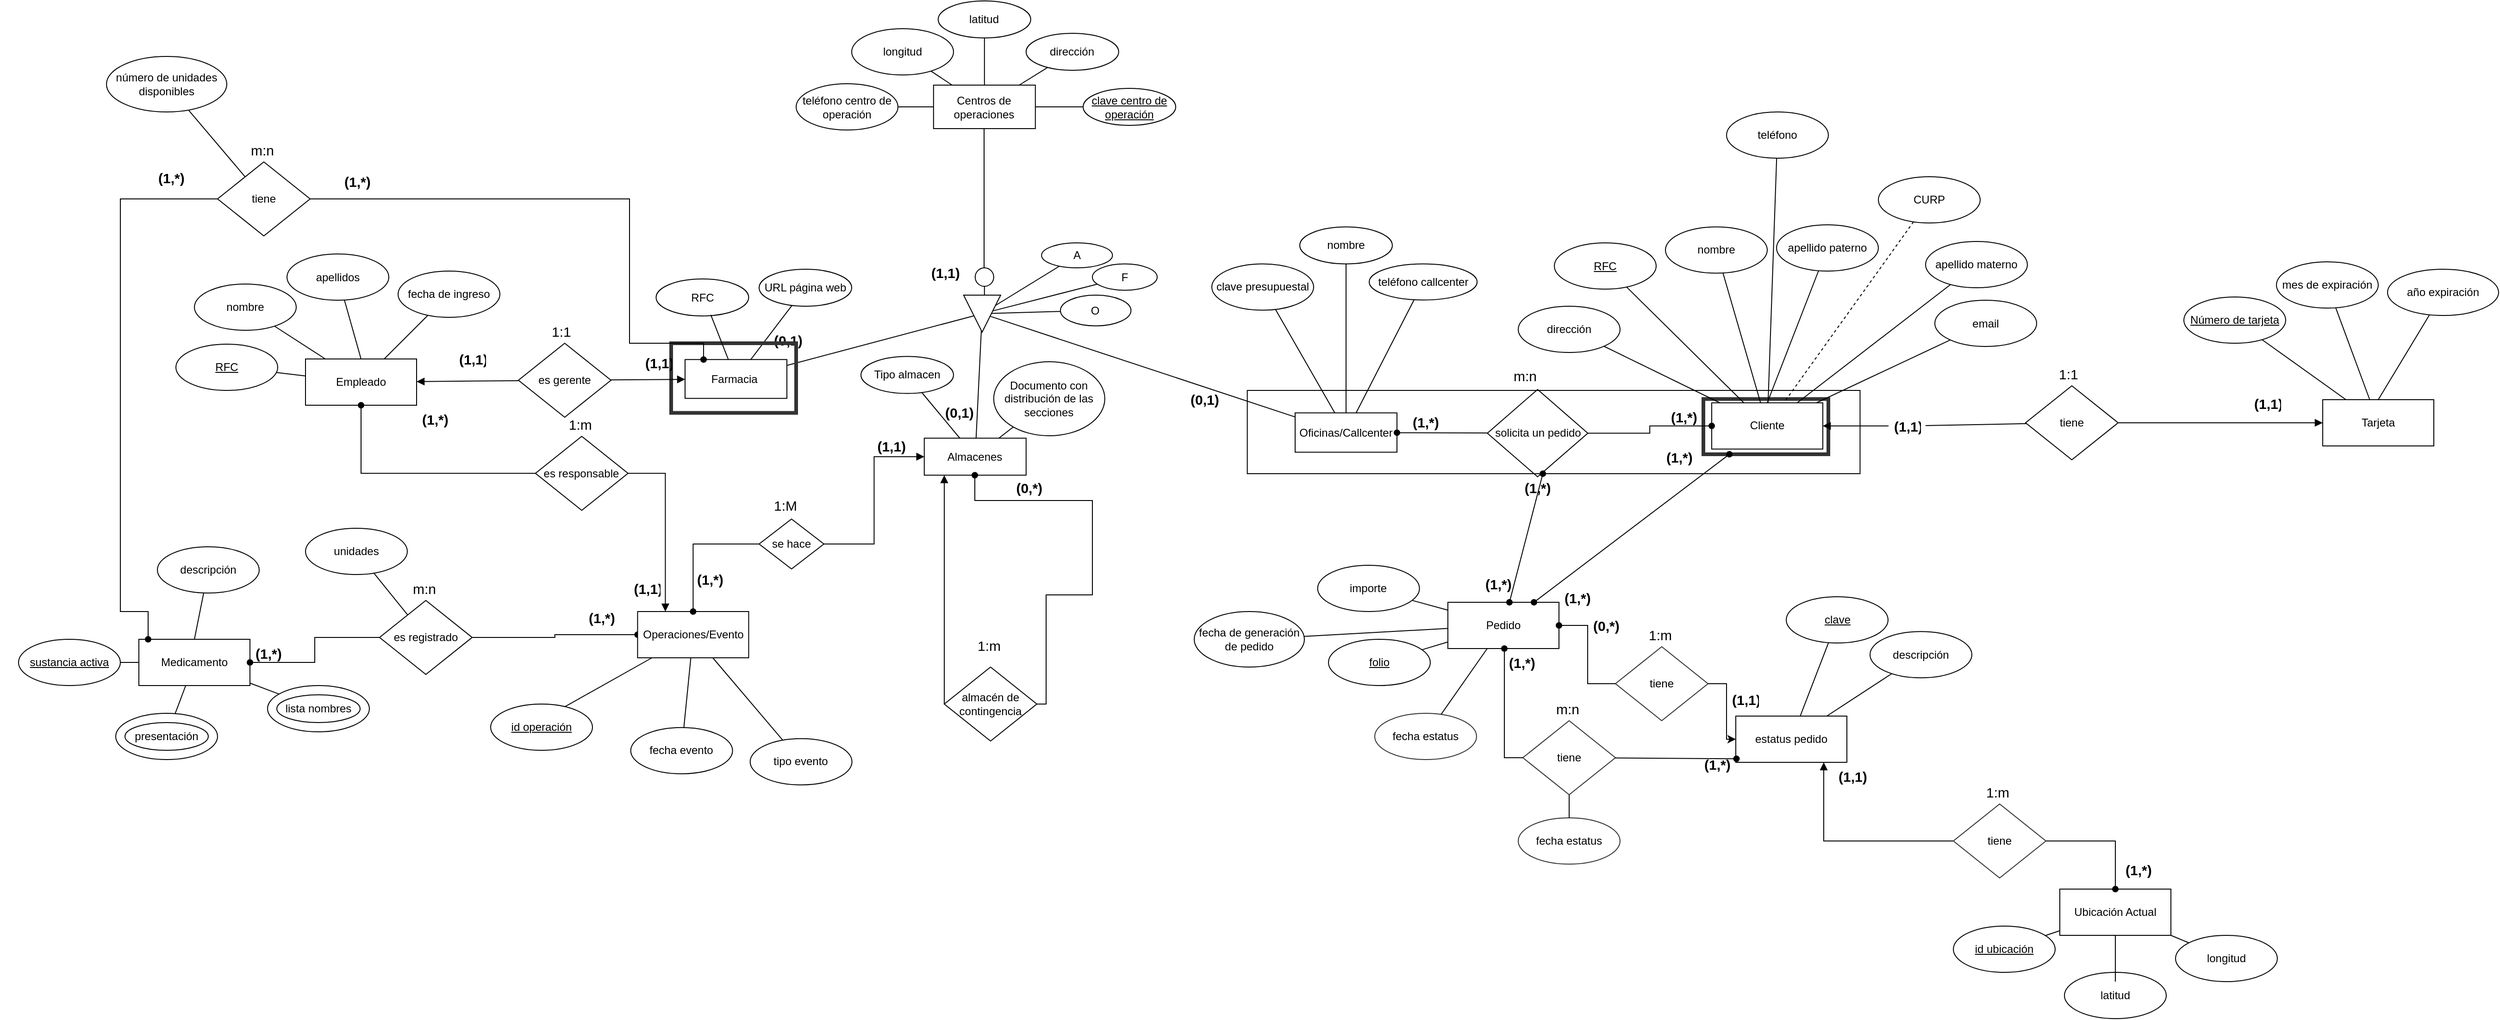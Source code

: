 <mxfile version="15.7.3" type="github">
  <diagram id="R2lEEEUBdFMjLlhIrx00" name="Page-1">
    <mxGraphModel dx="2096" dy="1730" grid="1" gridSize="10" guides="1" tooltips="1" connect="1" arrows="1" fold="1" page="1" pageScale="1" pageWidth="850" pageHeight="1100" math="0" shadow="0" extFonts="Permanent Marker^https://fonts.googleapis.com/css?family=Permanent+Marker">
      <root>
        <mxCell id="0" />
        <mxCell id="1" parent="0" />
        <mxCell id="tm-OnPX0d2Y-sGUrOIOd-1" value="" style="group" parent="1" vertex="1" connectable="0">
          <mxGeometry x="140.0" y="100" width="1109" height="398" as="geometry" />
        </mxCell>
        <mxCell id="tm-OnPX0d2Y-sGUrOIOd-2" style="edgeStyle=orthogonalEdgeStyle;rounded=0;orthogonalLoop=1;jettySize=auto;html=1;endArrow=none;endFill=0;fontSize=12;" parent="tm-OnPX0d2Y-sGUrOIOd-1" target="tm-OnPX0d2Y-sGUrOIOd-26" edge="1">
          <mxGeometry x="40.0" y="88" as="geometry">
            <mxPoint x="263.0" y="117.0" as="sourcePoint" />
            <mxPoint x="267.6" y="88" as="targetPoint" />
            <Array as="points">
              <mxPoint x="263.0" y="117" />
            </Array>
          </mxGeometry>
        </mxCell>
        <mxCell id="tm-OnPX0d2Y-sGUrOIOd-3" value="&lt;div style=&quot;text-align: justify&quot;&gt;&lt;br&gt;&lt;/div&gt;" style="triangle;whiteSpace=wrap;html=1;rotation=90;align=center;fontSize=12;" parent="tm-OnPX0d2Y-sGUrOIOd-1" vertex="1">
          <mxGeometry x="240.9" y="138" width="40" height="40" as="geometry" />
        </mxCell>
        <mxCell id="tm-OnPX0d2Y-sGUrOIOd-6" value="" style="endArrow=none;html=1;fontSize=12;rounded=0;" parent="tm-OnPX0d2Y-sGUrOIOd-1" source="tm-OnPX0d2Y-sGUrOIOd-38" target="tm-OnPX0d2Y-sGUrOIOd-3" edge="1">
          <mxGeometry x="40.0" y="88" width="50" height="50" as="geometry">
            <mxPoint x="125.9" y="158" as="sourcePoint" />
            <mxPoint x="175.9" y="108" as="targetPoint" />
          </mxGeometry>
        </mxCell>
        <mxCell id="tm-OnPX0d2Y-sGUrOIOd-8" value="" style="endArrow=none;html=1;fontSize=12;rounded=0;" parent="tm-OnPX0d2Y-sGUrOIOd-1" source="tm-OnPX0d2Y-sGUrOIOd-3" edge="1">
          <mxGeometry x="40.0" y="88" width="50" height="50" as="geometry">
            <mxPoint x="275.9" y="178" as="sourcePoint" />
            <mxPoint x="600" y="270" as="targetPoint" />
          </mxGeometry>
        </mxCell>
        <mxCell id="tm-OnPX0d2Y-sGUrOIOd-9" value="" style="group;fontSize=12;" parent="tm-OnPX0d2Y-sGUrOIOd-1" vertex="1" connectable="0">
          <mxGeometry x="191.7" y="88" width="100" height="61" as="geometry" />
        </mxCell>
        <mxCell id="tm-OnPX0d2Y-sGUrOIOd-10" style="edgeStyle=none;rounded=0;orthogonalLoop=1;jettySize=auto;html=1;startArrow=none;startFill=0;endArrow=none;endFill=0;fontSize=12;" parent="tm-OnPX0d2Y-sGUrOIOd-1" source="tm-OnPX0d2Y-sGUrOIOd-55" target="tm-OnPX0d2Y-sGUrOIOd-3" edge="1">
          <mxGeometry x="106.7" y="74" as="geometry">
            <mxPoint x="301.7" y="149" as="targetPoint" />
          </mxGeometry>
        </mxCell>
        <mxCell id="tm-OnPX0d2Y-sGUrOIOd-19" value="(1,1)" style="text;strokeColor=none;fillColor=none;spacingLeft=4;spacingRight=4;overflow=hidden;rotatable=0;points=[[0,0.5],[1,0.5]];portConstraint=eastwest;fontSize=15;fontStyle=1" parent="tm-OnPX0d2Y-sGUrOIOd-1" vertex="1">
          <mxGeometry x="200.0" y="98.5" width="50" height="30" as="geometry" />
        </mxCell>
        <mxCell id="tm-OnPX0d2Y-sGUrOIOd-20" style="edgeStyle=none;rounded=0;orthogonalLoop=1;jettySize=auto;html=1;startArrow=none;startFill=0;endArrow=none;endFill=0;fontSize=12;" parent="tm-OnPX0d2Y-sGUrOIOd-1" source="tm-OnPX0d2Y-sGUrOIOd-35" target="tm-OnPX0d2Y-sGUrOIOd-3" edge="1">
          <mxGeometry x="152.41" y="36.04" as="geometry">
            <mxPoint x="318.402" y="116.456" as="targetPoint" />
          </mxGeometry>
        </mxCell>
        <mxCell id="tm-OnPX0d2Y-sGUrOIOd-21" style="edgeStyle=none;rounded=0;orthogonalLoop=1;jettySize=auto;html=1;startArrow=none;startFill=0;endArrow=none;endFill=0;fontSize=12;" parent="tm-OnPX0d2Y-sGUrOIOd-1" source="tm-OnPX0d2Y-sGUrOIOd-54" target="tm-OnPX0d2Y-sGUrOIOd-3" edge="1">
          <mxGeometry x="176.01" y="74" as="geometry">
            <mxPoint x="342.002" y="154.416" as="targetPoint" />
          </mxGeometry>
        </mxCell>
        <mxCell id="tm-OnPX0d2Y-sGUrOIOd-22" style="edgeStyle=orthogonalEdgeStyle;curved=1;orthogonalLoop=1;jettySize=auto;html=1;exitX=0.5;exitY=1;exitDx=0;exitDy=0;endArrow=none;endFill=0;fontSize=12;rounded=0;" parent="tm-OnPX0d2Y-sGUrOIOd-1" source="tm-OnPX0d2Y-sGUrOIOd-23" edge="1">
          <mxGeometry x="40.0" y="88" as="geometry">
            <mxPoint x="263.387" y="138.0" as="targetPoint" />
          </mxGeometry>
        </mxCell>
        <mxCell id="tm-OnPX0d2Y-sGUrOIOd-23" value="" style="ellipse;whiteSpace=wrap;html=1;aspect=fixed;fontSize=12;" parent="tm-OnPX0d2Y-sGUrOIOd-1" vertex="1">
          <mxGeometry x="253.4" y="108.5" width="20" height="20" as="geometry" />
        </mxCell>
        <mxCell id="tm-OnPX0d2Y-sGUrOIOd-33" value="(0,1)" style="text;strokeColor=none;fillColor=none;spacingLeft=4;spacingRight=4;overflow=hidden;rotatable=0;points=[[0,0.5],[1,0.5]];portConstraint=eastwest;fontSize=15;fontStyle=1" parent="tm-OnPX0d2Y-sGUrOIOd-1" vertex="1">
          <mxGeometry x="30.0" y="171.25" width="50" height="30" as="geometry" />
        </mxCell>
        <mxCell id="tm-OnPX0d2Y-sGUrOIOd-35" value="A" style="ellipse;whiteSpace=wrap;html=1;align=center;fontSize=12;" parent="tm-OnPX0d2Y-sGUrOIOd-1" vertex="1">
          <mxGeometry x="325.1" y="81.5" width="76.6" height="27" as="geometry" />
        </mxCell>
        <mxCell id="tm-OnPX0d2Y-sGUrOIOd-38" value="&lt;font style=&quot;font-size: 12px&quot;&gt;Farmacia&lt;span style=&quot;white-space: pre&quot;&gt; &lt;/span&gt;&lt;/font&gt;" style="whiteSpace=wrap;html=1;align=center;fontSize=12;" parent="tm-OnPX0d2Y-sGUrOIOd-1" vertex="1">
          <mxGeometry x="-60.0" y="207.62" width="110" height="42" as="geometry" />
        </mxCell>
        <mxCell id="tm-OnPX0d2Y-sGUrOIOd-39" style="edgeStyle=none;rounded=0;orthogonalLoop=1;jettySize=auto;html=1;startArrow=none;startFill=0;endArrow=none;endFill=0;fontSize=12;" parent="tm-OnPX0d2Y-sGUrOIOd-1" source="tm-OnPX0d2Y-sGUrOIOd-25" target="tm-OnPX0d2Y-sGUrOIOd-38" edge="1">
          <mxGeometry x="-205.0" y="193.12" as="geometry">
            <mxPoint x="-70.0" y="268.12" as="targetPoint" />
          </mxGeometry>
        </mxCell>
        <mxCell id="tm-OnPX0d2Y-sGUrOIOd-41" value="(0,1)" style="text;strokeColor=none;fillColor=none;spacingLeft=4;spacingRight=4;overflow=hidden;rotatable=0;points=[[0,0.5],[1,0.5]];portConstraint=eastwest;fontSize=15;fontStyle=1" parent="tm-OnPX0d2Y-sGUrOIOd-1" vertex="1">
          <mxGeometry x="215.0" y="249.62" width="50" height="30" as="geometry" />
        </mxCell>
        <mxCell id="tm-OnPX0d2Y-sGUrOIOd-54" value="O" style="ellipse;whiteSpace=wrap;html=1;align=center;" parent="tm-OnPX0d2Y-sGUrOIOd-1" vertex="1">
          <mxGeometry x="345.47" y="138" width="76.23" height="33.25" as="geometry" />
        </mxCell>
        <mxCell id="tm-OnPX0d2Y-sGUrOIOd-55" value="F" style="ellipse;whiteSpace=wrap;html=1;align=center;" parent="tm-OnPX0d2Y-sGUrOIOd-1" vertex="1">
          <mxGeometry x="380.0" y="104.25" width="70" height="28.5" as="geometry" />
        </mxCell>
        <mxCell id="tm-OnPX0d2Y-sGUrOIOd-4" value="&lt;font style=&quot;font-size: 12px&quot;&gt;Oficinas/Callcenter&lt;/font&gt;" style="whiteSpace=wrap;html=1;align=center;fontSize=12;" parent="tm-OnPX0d2Y-sGUrOIOd-1" vertex="1">
          <mxGeometry x="599.0" y="265.27" width="110" height="42.5" as="geometry" />
        </mxCell>
        <mxCell id="tm-OnPX0d2Y-sGUrOIOd-17" style="edgeStyle=none;rounded=0;orthogonalLoop=1;jettySize=auto;html=1;startArrow=none;startFill=0;endArrow=none;endFill=0;fontSize=12;" parent="tm-OnPX0d2Y-sGUrOIOd-1" source="tm-OnPX0d2Y-sGUrOIOd-49" target="tm-OnPX0d2Y-sGUrOIOd-4" edge="1">
          <mxGeometry x="425.7" y="167.12" as="geometry">
            <mxPoint x="560.7" y="242.12" as="targetPoint" />
          </mxGeometry>
        </mxCell>
        <mxCell id="tm-OnPX0d2Y-sGUrOIOd-18" style="edgeStyle=none;rounded=0;orthogonalLoop=1;jettySize=auto;html=1;startArrow=none;startFill=0;endArrow=none;endFill=0;fontSize=12;" parent="tm-OnPX0d2Y-sGUrOIOd-1" source="tm-OnPX0d2Y-sGUrOIOd-47" target="tm-OnPX0d2Y-sGUrOIOd-4" edge="1">
          <mxGeometry x="655.7" y="187.12" as="geometry">
            <mxPoint x="790.7" y="262.12" as="targetPoint" />
          </mxGeometry>
        </mxCell>
        <mxCell id="tm-OnPX0d2Y-sGUrOIOd-34" value="(0,1)" style="text;strokeColor=none;fillColor=none;spacingLeft=4;spacingRight=4;overflow=hidden;rotatable=0;points=[[0,0.5],[1,0.5]];portConstraint=eastwest;fontSize=15;fontStyle=1" parent="tm-OnPX0d2Y-sGUrOIOd-1" vertex="1">
          <mxGeometry x="480.0" y="235.27" width="50" height="30" as="geometry" />
        </mxCell>
        <mxCell id="tm-OnPX0d2Y-sGUrOIOd-70" style="edgeStyle=none;rounded=0;orthogonalLoop=1;jettySize=auto;html=1;startArrow=none;startFill=0;endArrow=none;endFill=0;" parent="tm-OnPX0d2Y-sGUrOIOd-1" source="tm-OnPX0d2Y-sGUrOIOd-69" target="tm-OnPX0d2Y-sGUrOIOd-4" edge="1">
          <mxGeometry x="719" y="223.62" as="geometry">
            <mxPoint x="764" y="253.62" as="targetPoint" />
          </mxGeometry>
        </mxCell>
        <mxCell id="tm-OnPX0d2Y-sGUrOIOd-25" value="URL página web" style="ellipse;whiteSpace=wrap;html=1;align=center;" parent="tm-OnPX0d2Y-sGUrOIOd-1" vertex="1">
          <mxGeometry x="20" y="110" width="100" height="40" as="geometry" />
        </mxCell>
        <mxCell id="tm-OnPX0d2Y-sGUrOIOd-44" value="Documento con distribución de las secciones" style="ellipse;whiteSpace=wrap;html=1;align=center;" parent="tm-OnPX0d2Y-sGUrOIOd-1" vertex="1">
          <mxGeometry x="273.4" y="210" width="120" height="80" as="geometry" />
        </mxCell>
        <mxCell id="tm-OnPX0d2Y-sGUrOIOd-11" value="" style="group;fontSize=12;" parent="tm-OnPX0d2Y-sGUrOIOd-1" vertex="1" connectable="0">
          <mxGeometry x="130.0" y="204.27" width="100" height="133.23" as="geometry" />
        </mxCell>
        <mxCell id="tm-OnPX0d2Y-sGUrOIOd-12" value="" style="group" parent="tm-OnPX0d2Y-sGUrOIOd-11" vertex="1" connectable="0">
          <mxGeometry width="100" height="40" as="geometry" />
        </mxCell>
        <mxCell id="tm-OnPX0d2Y-sGUrOIOd-13" value="Tipo almacen" style="ellipse;whiteSpace=wrap;html=1;align=center;" parent="tm-OnPX0d2Y-sGUrOIOd-12" vertex="1">
          <mxGeometry width="100" height="40" as="geometry" />
        </mxCell>
        <mxCell id="6JpIE_Zk3wDOC97qbwm4-15" value="(1,1)" style="text;strokeColor=none;fillColor=none;spacingLeft=4;spacingRight=4;overflow=hidden;rotatable=0;points=[[0,0.5],[1,0.5]];portConstraint=eastwest;fontSize=15;fontStyle=1" vertex="1" parent="tm-OnPX0d2Y-sGUrOIOd-11">
          <mxGeometry x="11.7" y="81.73" width="50" height="30" as="geometry" />
        </mxCell>
        <mxCell id="tm-OnPX0d2Y-sGUrOIOd-339" style="edgeStyle=none;rounded=0;orthogonalLoop=1;jettySize=auto;html=1;startArrow=none;startFill=0;endArrow=oval;endFill=1;" parent="tm-OnPX0d2Y-sGUrOIOd-1" source="tm-OnPX0d2Y-sGUrOIOd-340" target="tm-OnPX0d2Y-sGUrOIOd-4" edge="1">
          <mxGeometry relative="1" as="geometry">
            <mxPoint x="739" y="248" as="targetPoint" />
          </mxGeometry>
        </mxCell>
        <mxCell id="tm-OnPX0d2Y-sGUrOIOd-337" value="" style="group" parent="tm-OnPX0d2Y-sGUrOIOd-1" vertex="1" connectable="0">
          <mxGeometry x="709" y="210" width="510" height="151" as="geometry" />
        </mxCell>
        <mxCell id="tm-OnPX0d2Y-sGUrOIOd-340" value="solicita un pedido" style="rhombus;whiteSpace=wrap;html=1;" parent="tm-OnPX0d2Y-sGUrOIOd-337" vertex="1">
          <mxGeometry x="97.66" y="30" width="108.511" height="94.38" as="geometry" />
        </mxCell>
        <mxCell id="tm-OnPX0d2Y-sGUrOIOd-346" value="" style="rounded=0;whiteSpace=wrap;html=1;fillColor=none;" parent="tm-OnPX0d2Y-sGUrOIOd-337" vertex="1">
          <mxGeometry x="-161.681" y="31" width="661.915" height="90" as="geometry" />
        </mxCell>
        <mxCell id="tm-OnPX0d2Y-sGUrOIOd-356" value="(1,*)" style="text;strokeColor=none;fillColor=none;spacingLeft=4;spacingRight=4;overflow=hidden;rotatable=0;points=[[0,0.5],[1,0.5]];portConstraint=eastwest;fontSize=15;fontStyle=1" parent="tm-OnPX0d2Y-sGUrOIOd-337" vertex="1">
          <mxGeometry x="285" y="88" width="40" height="30" as="geometry" />
        </mxCell>
        <mxCell id="tm-OnPX0d2Y-sGUrOIOd-360" value="(1,*)" style="text;strokeColor=none;fillColor=none;spacingLeft=4;spacingRight=4;overflow=hidden;rotatable=0;points=[[0,0.5],[1,0.5]];portConstraint=eastwest;fontSize=15;fontStyle=1" parent="tm-OnPX0d2Y-sGUrOIOd-337" vertex="1">
          <mxGeometry x="131.91" y="121" width="40" height="30" as="geometry" />
        </mxCell>
        <mxCell id="tm-OnPX0d2Y-sGUrOIOd-342" value="(1,*)" style="text;strokeColor=none;fillColor=none;spacingLeft=4;spacingRight=4;overflow=hidden;rotatable=0;points=[[0,0.5],[1,0.5]];portConstraint=eastwest;fontSize=15;fontStyle=1" parent="tm-OnPX0d2Y-sGUrOIOd-337" vertex="1">
          <mxGeometry x="11" y="50" width="40" height="30" as="geometry" />
        </mxCell>
        <mxCell id="tm-OnPX0d2Y-sGUrOIOd-353" value="" style="rounded=0;whiteSpace=wrap;html=1;strokeWidth=4;fillColor=none;strokeColor=#333333;" parent="tm-OnPX0d2Y-sGUrOIOd-337" vertex="1">
          <mxGeometry x="331" y="40.28" width="135" height="59.72" as="geometry" />
        </mxCell>
        <mxCell id="tm-OnPX0d2Y-sGUrOIOd-341" value="m:n" style="text;strokeColor=none;fillColor=none;spacingLeft=4;spacingRight=4;overflow=hidden;rotatable=0;points=[[0,0.5],[1,0.5]];portConstraint=eastwest;fontSize=15;" parent="tm-OnPX0d2Y-sGUrOIOd-1" vertex="1">
          <mxGeometry x="829" y="210" width="50" height="30" as="geometry" />
        </mxCell>
        <mxCell id="tm-OnPX0d2Y-sGUrOIOd-349" value="" style="rounded=0;whiteSpace=wrap;html=1;strokeWidth=4;fillColor=none;strokeColor=#333333;" parent="tm-OnPX0d2Y-sGUrOIOd-1" vertex="1">
          <mxGeometry x="-75" y="190" width="135" height="75.27" as="geometry" />
        </mxCell>
        <mxCell id="tm-OnPX0d2Y-sGUrOIOd-307" value="(0,*)" style="text;strokeColor=none;fillColor=none;spacingLeft=4;spacingRight=4;overflow=hidden;rotatable=0;points=[[0,0.5],[1,0.5]];portConstraint=eastwest;fontSize=15;fontStyle=1" parent="tm-OnPX0d2Y-sGUrOIOd-1" vertex="1">
          <mxGeometry x="291.7" y="331" width="40" height="30" as="geometry" />
        </mxCell>
        <mxCell id="tm-OnPX0d2Y-sGUrOIOd-68" value="" style="group" parent="tm-OnPX0d2Y-sGUrOIOd-1" vertex="1" connectable="0">
          <mxGeometry x="509" y="104.25" width="110" height="50" as="geometry" />
        </mxCell>
        <mxCell id="tm-OnPX0d2Y-sGUrOIOd-69" value="clave presupuestal" style="ellipse;whiteSpace=wrap;html=1;align=center;" parent="tm-OnPX0d2Y-sGUrOIOd-68" vertex="1">
          <mxGeometry width="110" height="50" as="geometry" />
        </mxCell>
        <mxCell id="tm-OnPX0d2Y-sGUrOIOd-48" value="" style="group;fontSize=12;" parent="tm-OnPX0d2Y-sGUrOIOd-1" vertex="1" connectable="0">
          <mxGeometry x="604.0" y="64.25" width="100" height="40" as="geometry" />
        </mxCell>
        <mxCell id="tm-OnPX0d2Y-sGUrOIOd-49" value="nombre" style="ellipse;whiteSpace=wrap;html=1;align=center;" parent="tm-OnPX0d2Y-sGUrOIOd-48" vertex="1">
          <mxGeometry width="100" height="40" as="geometry" />
        </mxCell>
        <mxCell id="tm-OnPX0d2Y-sGUrOIOd-45" value="" style="group;fontSize=12;" parent="tm-OnPX0d2Y-sGUrOIOd-1" vertex="1" connectable="0">
          <mxGeometry x="679" y="104.25" width="116.6" height="59.5" as="geometry" />
        </mxCell>
        <mxCell id="tm-OnPX0d2Y-sGUrOIOd-46" value="" style="group" parent="tm-OnPX0d2Y-sGUrOIOd-45" vertex="1" connectable="0">
          <mxGeometry width="116.6" height="39.016" as="geometry" />
        </mxCell>
        <mxCell id="tm-OnPX0d2Y-sGUrOIOd-47" value="teléfono callcenter" style="ellipse;whiteSpace=wrap;html=1;align=center;" parent="tm-OnPX0d2Y-sGUrOIOd-46" vertex="1">
          <mxGeometry width="116.6" height="39.016" as="geometry" />
        </mxCell>
        <mxCell id="tm-OnPX0d2Y-sGUrOIOd-155" value="" style="group" parent="tm-OnPX0d2Y-sGUrOIOd-1" vertex="1" connectable="0">
          <mxGeometry x="999" y="64.25" width="110" height="50" as="geometry" />
        </mxCell>
        <mxCell id="tm-OnPX0d2Y-sGUrOIOd-156" value="nombre" style="ellipse;whiteSpace=wrap;html=1;align=center;" parent="tm-OnPX0d2Y-sGUrOIOd-155" vertex="1">
          <mxGeometry width="110" height="50" as="geometry" />
        </mxCell>
        <mxCell id="tm-OnPX0d2Y-sGUrOIOd-154" value="RFC" style="ellipse;whiteSpace=wrap;html=1;align=center;fontStyle=4;" parent="tm-OnPX0d2Y-sGUrOIOd-1" vertex="1">
          <mxGeometry x="879" y="81.5" width="110" height="50" as="geometry" />
        </mxCell>
        <mxCell id="6JpIE_Zk3wDOC97qbwm4-27" value="" style="group" vertex="1" connectable="0" parent="tm-OnPX0d2Y-sGUrOIOd-1">
          <mxGeometry x="-91.28" y="120.5" width="100" height="61" as="geometry" />
        </mxCell>
        <mxCell id="6JpIE_Zk3wDOC97qbwm4-28" value="" style="group" vertex="1" connectable="0" parent="6JpIE_Zk3wDOC97qbwm4-27">
          <mxGeometry width="100" height="40" as="geometry" />
        </mxCell>
        <mxCell id="6JpIE_Zk3wDOC97qbwm4-29" value="RFC" style="ellipse;whiteSpace=wrap;html=1;align=center;" vertex="1" parent="6JpIE_Zk3wDOC97qbwm4-28">
          <mxGeometry width="100" height="40" as="geometry" />
        </mxCell>
        <mxCell id="tm-OnPX0d2Y-sGUrOIOd-40" style="edgeStyle=none;rounded=0;orthogonalLoop=1;jettySize=auto;html=1;startArrow=none;startFill=0;endArrow=none;endFill=0;fontSize=12;" parent="1" target="tm-OnPX0d2Y-sGUrOIOd-38" edge="1">
          <mxGeometry x="-15.0" y="213.12" as="geometry">
            <mxPoint x="120.0" y="288.12" as="targetPoint" />
            <mxPoint x="107.804" y="259.255" as="sourcePoint" />
          </mxGeometry>
        </mxCell>
        <mxCell id="tm-OnPX0d2Y-sGUrOIOd-71" value="" style="group" parent="1" vertex="1" connectable="0">
          <mxGeometry x="-450" y="201" width="521" height="186" as="geometry" />
        </mxCell>
        <mxCell id="tm-OnPX0d2Y-sGUrOIOd-72" value="Empleado" style="whiteSpace=wrap;html=1;align=center;" parent="tm-OnPX0d2Y-sGUrOIOd-71" vertex="1">
          <mxGeometry x="120" y="106" width="120" height="50" as="geometry" />
        </mxCell>
        <mxCell id="tm-OnPX0d2Y-sGUrOIOd-73" style="edgeStyle=none;rounded=0;orthogonalLoop=1;jettySize=auto;html=1;startArrow=none;startFill=0;endArrow=none;endFill=0;" parent="tm-OnPX0d2Y-sGUrOIOd-71" source="tm-OnPX0d2Y-sGUrOIOd-74" target="tm-OnPX0d2Y-sGUrOIOd-72" edge="1">
          <mxGeometry relative="1" as="geometry" />
        </mxCell>
        <mxCell id="tm-OnPX0d2Y-sGUrOIOd-74" value="RFC" style="ellipse;whiteSpace=wrap;html=1;align=center;fontStyle=4;" parent="tm-OnPX0d2Y-sGUrOIOd-71" vertex="1">
          <mxGeometry x="-20" y="90" width="110" height="50" as="geometry" />
        </mxCell>
        <mxCell id="tm-OnPX0d2Y-sGUrOIOd-77" value="" style="group" parent="tm-OnPX0d2Y-sGUrOIOd-71" vertex="1" connectable="0">
          <mxGeometry x="100" y="-7.5" width="110" height="50" as="geometry" />
        </mxCell>
        <mxCell id="tm-OnPX0d2Y-sGUrOIOd-78" value="" style="group" parent="tm-OnPX0d2Y-sGUrOIOd-77" vertex="1" connectable="0">
          <mxGeometry width="110" height="50" as="geometry" />
        </mxCell>
        <mxCell id="tm-OnPX0d2Y-sGUrOIOd-79" value="apellidos" style="ellipse;whiteSpace=wrap;html=1;align=center;" parent="tm-OnPX0d2Y-sGUrOIOd-78" vertex="1">
          <mxGeometry width="110" height="50" as="geometry" />
        </mxCell>
        <mxCell id="tm-OnPX0d2Y-sGUrOIOd-80" style="edgeStyle=none;rounded=0;orthogonalLoop=1;jettySize=auto;html=1;startArrow=none;startFill=0;endArrow=none;endFill=0;" parent="tm-OnPX0d2Y-sGUrOIOd-71" source="tm-OnPX0d2Y-sGUrOIOd-76" target="tm-OnPX0d2Y-sGUrOIOd-72" edge="1">
          <mxGeometry relative="1" as="geometry" />
        </mxCell>
        <mxCell id="tm-OnPX0d2Y-sGUrOIOd-81" value="" style="group" parent="tm-OnPX0d2Y-sGUrOIOd-71" vertex="1" connectable="0">
          <mxGeometry x="300" y="70" width="110" height="50" as="geometry" />
        </mxCell>
        <mxCell id="tm-OnPX0d2Y-sGUrOIOd-84" style="edgeStyle=none;rounded=0;orthogonalLoop=1;jettySize=auto;html=1;entryX=0.5;entryY=0;entryDx=0;entryDy=0;startArrow=none;startFill=0;endArrow=none;endFill=0;" parent="tm-OnPX0d2Y-sGUrOIOd-81" source="tm-OnPX0d2Y-sGUrOIOd-83" edge="1">
          <mxGeometry relative="1" as="geometry" />
        </mxCell>
        <mxCell id="tm-OnPX0d2Y-sGUrOIOd-85" style="edgeStyle=none;rounded=0;orthogonalLoop=1;jettySize=auto;html=1;startArrow=none;startFill=0;endArrow=none;endFill=0;" parent="tm-OnPX0d2Y-sGUrOIOd-71" source="tm-OnPX0d2Y-sGUrOIOd-83" target="tm-OnPX0d2Y-sGUrOIOd-72" edge="1">
          <mxGeometry relative="1" as="geometry" />
        </mxCell>
        <mxCell id="tm-OnPX0d2Y-sGUrOIOd-86" style="edgeStyle=none;rounded=0;orthogonalLoop=1;jettySize=auto;html=1;entryX=0.5;entryY=0;entryDx=0;entryDy=0;startArrow=none;startFill=0;endArrow=none;endFill=0;" parent="tm-OnPX0d2Y-sGUrOIOd-71" source="tm-OnPX0d2Y-sGUrOIOd-79" target="tm-OnPX0d2Y-sGUrOIOd-72" edge="1">
          <mxGeometry relative="1" as="geometry" />
        </mxCell>
        <mxCell id="tm-OnPX0d2Y-sGUrOIOd-75" value="" style="group" parent="tm-OnPX0d2Y-sGUrOIOd-71" vertex="1" connectable="0">
          <mxGeometry y="25" width="110" height="50" as="geometry" />
        </mxCell>
        <mxCell id="tm-OnPX0d2Y-sGUrOIOd-76" value="nombre" style="ellipse;whiteSpace=wrap;html=1;align=center;" parent="tm-OnPX0d2Y-sGUrOIOd-75" vertex="1">
          <mxGeometry width="110" height="50" as="geometry" />
        </mxCell>
        <mxCell id="tm-OnPX0d2Y-sGUrOIOd-83" value="fecha de ingreso" style="ellipse;whiteSpace=wrap;html=1;align=center;" parent="tm-OnPX0d2Y-sGUrOIOd-71" vertex="1">
          <mxGeometry x="220" y="11" width="110" height="50" as="geometry" />
        </mxCell>
        <mxCell id="tm-OnPX0d2Y-sGUrOIOd-294" value="" style="group" parent="tm-OnPX0d2Y-sGUrOIOd-71" vertex="1" connectable="0">
          <mxGeometry x="280" y="61" width="241" height="108" as="geometry" />
        </mxCell>
        <mxCell id="tm-OnPX0d2Y-sGUrOIOd-297" value="es gerente" style="rhombus;whiteSpace=wrap;html=1;" parent="tm-OnPX0d2Y-sGUrOIOd-294" vertex="1">
          <mxGeometry x="70" y="28" width="100" height="80" as="geometry" />
        </mxCell>
        <mxCell id="tm-OnPX0d2Y-sGUrOIOd-298" value="1:1" style="text;strokeColor=none;fillColor=none;spacingLeft=4;spacingRight=4;overflow=hidden;rotatable=0;points=[[0,0.5],[1,0.5]];portConstraint=eastwest;fontSize=15;" parent="tm-OnPX0d2Y-sGUrOIOd-294" vertex="1">
          <mxGeometry x="100" width="40" height="30" as="geometry" />
        </mxCell>
        <mxCell id="tm-OnPX0d2Y-sGUrOIOd-299" value="(1,1)" style="text;strokeColor=none;fillColor=none;spacingLeft=4;spacingRight=4;overflow=hidden;rotatable=0;points=[[0,0.5],[1,0.5]];portConstraint=eastwest;fontSize=15;fontStyle=1" parent="tm-OnPX0d2Y-sGUrOIOd-294" vertex="1">
          <mxGeometry y="30" width="40" height="30" as="geometry" />
        </mxCell>
        <mxCell id="tm-OnPX0d2Y-sGUrOIOd-300" value="(1,1)" style="text;strokeColor=none;fillColor=none;spacingLeft=4;spacingRight=4;overflow=hidden;rotatable=0;points=[[0,0.5],[1,0.5]];portConstraint=eastwest;fontSize=15;fontStyle=1" parent="tm-OnPX0d2Y-sGUrOIOd-294" vertex="1">
          <mxGeometry x="201" y="34" width="40" height="30" as="geometry" />
        </mxCell>
        <mxCell id="tm-OnPX0d2Y-sGUrOIOd-296" style="edgeStyle=none;rounded=0;orthogonalLoop=1;jettySize=auto;html=1;startArrow=none;startFill=0;endArrow=block;endFill=1;" parent="tm-OnPX0d2Y-sGUrOIOd-71" source="tm-OnPX0d2Y-sGUrOIOd-297" target="tm-OnPX0d2Y-sGUrOIOd-72" edge="1">
          <mxGeometry relative="1" as="geometry">
            <mxPoint x="290" y="129" as="targetPoint" />
          </mxGeometry>
        </mxCell>
        <mxCell id="tm-OnPX0d2Y-sGUrOIOd-317" value="(1,*)" style="text;strokeColor=none;fillColor=none;spacingLeft=4;spacingRight=4;overflow=hidden;rotatable=0;points=[[0,0.5],[1,0.5]];portConstraint=eastwest;fontSize=15;fontStyle=1" parent="tm-OnPX0d2Y-sGUrOIOd-71" vertex="1">
          <mxGeometry x="240" y="156" width="40" height="30" as="geometry" />
        </mxCell>
        <mxCell id="tm-OnPX0d2Y-sGUrOIOd-110" value="" style="group" parent="1" vertex="1" connectable="0">
          <mxGeometry x="-660" y="520" width="410" height="190" as="geometry" />
        </mxCell>
        <mxCell id="tm-OnPX0d2Y-sGUrOIOd-87" value="" style="group" parent="tm-OnPX0d2Y-sGUrOIOd-110" vertex="1" connectable="0">
          <mxGeometry width="410" height="140" as="geometry" />
        </mxCell>
        <mxCell id="tm-OnPX0d2Y-sGUrOIOd-88" value="Medicamento" style="whiteSpace=wrap;html=1;align=center;" parent="tm-OnPX0d2Y-sGUrOIOd-87" vertex="1">
          <mxGeometry x="150" y="90" width="120" height="50" as="geometry" />
        </mxCell>
        <mxCell id="tm-OnPX0d2Y-sGUrOIOd-89" style="edgeStyle=none;rounded=0;orthogonalLoop=1;jettySize=auto;html=1;startArrow=none;startFill=0;endArrow=none;endFill=0;" parent="tm-OnPX0d2Y-sGUrOIOd-87" source="tm-OnPX0d2Y-sGUrOIOd-90" target="tm-OnPX0d2Y-sGUrOIOd-88" edge="1">
          <mxGeometry relative="1" as="geometry" />
        </mxCell>
        <mxCell id="tm-OnPX0d2Y-sGUrOIOd-90" value="sustancia activa" style="ellipse;whiteSpace=wrap;html=1;align=center;fontStyle=4;" parent="tm-OnPX0d2Y-sGUrOIOd-87" vertex="1">
          <mxGeometry x="20" y="90" width="110" height="50" as="geometry" />
        </mxCell>
        <mxCell id="tm-OnPX0d2Y-sGUrOIOd-97" value="" style="group" parent="tm-OnPX0d2Y-sGUrOIOd-87" vertex="1" connectable="0">
          <mxGeometry x="289" y="140" width="110" height="50" as="geometry" />
        </mxCell>
        <mxCell id="tm-OnPX0d2Y-sGUrOIOd-98" value="" style="group" parent="tm-OnPX0d2Y-sGUrOIOd-97" vertex="1" connectable="0">
          <mxGeometry width="110" height="50" as="geometry" />
        </mxCell>
        <mxCell id="tm-OnPX0d2Y-sGUrOIOd-99" value="lista nombres" style="ellipse;whiteSpace=wrap;html=1;align=center;" parent="tm-OnPX0d2Y-sGUrOIOd-98" vertex="1">
          <mxGeometry width="110" height="50" as="geometry" />
        </mxCell>
        <mxCell id="tm-OnPX0d2Y-sGUrOIOd-100" style="edgeStyle=none;rounded=0;orthogonalLoop=1;jettySize=auto;html=1;entryX=0.5;entryY=0;entryDx=0;entryDy=0;startArrow=none;startFill=0;endArrow=none;endFill=0;" parent="tm-OnPX0d2Y-sGUrOIOd-97" source="tm-OnPX0d2Y-sGUrOIOd-99" edge="1">
          <mxGeometry relative="1" as="geometry" />
        </mxCell>
        <mxCell id="tm-OnPX0d2Y-sGUrOIOd-101" style="edgeStyle=none;rounded=0;orthogonalLoop=1;jettySize=auto;html=1;startArrow=none;startFill=0;endArrow=none;endFill=0;" parent="tm-OnPX0d2Y-sGUrOIOd-87" source="tm-OnPX0d2Y-sGUrOIOd-99" target="tm-OnPX0d2Y-sGUrOIOd-88" edge="1">
          <mxGeometry relative="1" as="geometry" />
        </mxCell>
        <mxCell id="tm-OnPX0d2Y-sGUrOIOd-102" style="edgeStyle=none;rounded=0;orthogonalLoop=1;jettySize=auto;html=1;entryX=0.5;entryY=0;entryDx=0;entryDy=0;startArrow=none;startFill=0;endArrow=none;endFill=0;" parent="tm-OnPX0d2Y-sGUrOIOd-87" source="tm-OnPX0d2Y-sGUrOIOd-95" target="tm-OnPX0d2Y-sGUrOIOd-88" edge="1">
          <mxGeometry relative="1" as="geometry" />
        </mxCell>
        <mxCell id="tm-OnPX0d2Y-sGUrOIOd-93" value="" style="group" parent="tm-OnPX0d2Y-sGUrOIOd-87" vertex="1" connectable="0">
          <mxGeometry x="170" y="-10" width="110" height="50" as="geometry" />
        </mxCell>
        <mxCell id="tm-OnPX0d2Y-sGUrOIOd-94" value="" style="group" parent="tm-OnPX0d2Y-sGUrOIOd-93" vertex="1" connectable="0">
          <mxGeometry width="110" height="50" as="geometry" />
        </mxCell>
        <mxCell id="tm-OnPX0d2Y-sGUrOIOd-95" value="descripción" style="ellipse;whiteSpace=wrap;html=1;align=center;" parent="tm-OnPX0d2Y-sGUrOIOd-94" vertex="1">
          <mxGeometry width="110" height="50" as="geometry" />
        </mxCell>
        <mxCell id="tm-OnPX0d2Y-sGUrOIOd-324" value="(1,*)" style="text;strokeColor=none;fillColor=none;spacingLeft=4;spacingRight=4;overflow=hidden;rotatable=0;points=[[0,0.5],[1,0.5]];portConstraint=eastwest;fontSize=15;fontStyle=1" parent="tm-OnPX0d2Y-sGUrOIOd-87" vertex="1">
          <mxGeometry x="270" y="90" width="60" height="20" as="geometry" />
        </mxCell>
        <mxCell id="tm-OnPX0d2Y-sGUrOIOd-103" value="lista nombres" style="ellipse;whiteSpace=wrap;html=1;align=center;" parent="tm-OnPX0d2Y-sGUrOIOd-110" vertex="1">
          <mxGeometry x="299" y="150" width="90" height="30" as="geometry" />
        </mxCell>
        <mxCell id="tm-OnPX0d2Y-sGUrOIOd-128" value="" style="group" parent="1" vertex="1" connectable="0">
          <mxGeometry x="-495" y="66" width="241" height="108" as="geometry" />
        </mxCell>
        <mxCell id="tm-OnPX0d2Y-sGUrOIOd-131" value="tiene" style="rhombus;whiteSpace=wrap;html=1;" parent="tm-OnPX0d2Y-sGUrOIOd-128" vertex="1">
          <mxGeometry x="70" y="28" width="100" height="80" as="geometry" />
        </mxCell>
        <mxCell id="tm-OnPX0d2Y-sGUrOIOd-132" value="m:n" style="text;strokeColor=none;fillColor=none;spacingLeft=4;spacingRight=4;overflow=hidden;rotatable=0;points=[[0,0.5],[1,0.5]];portConstraint=eastwest;fontSize=15;" parent="tm-OnPX0d2Y-sGUrOIOd-128" vertex="1">
          <mxGeometry x="100" width="40" height="30" as="geometry" />
        </mxCell>
        <mxCell id="tm-OnPX0d2Y-sGUrOIOd-133" value="(1,*)" style="text;strokeColor=none;fillColor=none;spacingLeft=4;spacingRight=4;overflow=hidden;rotatable=0;points=[[0,0.5],[1,0.5]];portConstraint=eastwest;fontSize=15;fontStyle=1" parent="tm-OnPX0d2Y-sGUrOIOd-128" vertex="1">
          <mxGeometry y="30" width="40" height="30" as="geometry" />
        </mxCell>
        <mxCell id="tm-OnPX0d2Y-sGUrOIOd-134" value="(1,*)" style="text;strokeColor=none;fillColor=none;spacingLeft=4;spacingRight=4;overflow=hidden;rotatable=0;points=[[0,0.5],[1,0.5]];portConstraint=eastwest;fontSize=15;fontStyle=1" parent="tm-OnPX0d2Y-sGUrOIOd-128" vertex="1">
          <mxGeometry x="201" y="34" width="40" height="30" as="geometry" />
        </mxCell>
        <mxCell id="tm-OnPX0d2Y-sGUrOIOd-120" style="edgeStyle=none;rounded=0;orthogonalLoop=1;jettySize=auto;html=1;startArrow=none;startFill=0;endArrow=none;endFill=0;" parent="1" source="tm-OnPX0d2Y-sGUrOIOd-116" target="tm-OnPX0d2Y-sGUrOIOd-131" edge="1">
          <mxGeometry relative="1" as="geometry">
            <mxPoint x="-147.368" y="110" as="targetPoint" />
          </mxGeometry>
        </mxCell>
        <mxCell id="tm-OnPX0d2Y-sGUrOIOd-220" value="" style="group" parent="1" vertex="1" connectable="0">
          <mxGeometry x="754" y="480" width="502" height="218" as="geometry" />
        </mxCell>
        <mxCell id="tm-OnPX0d2Y-sGUrOIOd-221" value="Pedido" style="whiteSpace=wrap;html=1;align=center;" parent="tm-OnPX0d2Y-sGUrOIOd-220" vertex="1">
          <mxGeometry x="150" y="90" width="120" height="50" as="geometry" />
        </mxCell>
        <mxCell id="tm-OnPX0d2Y-sGUrOIOd-235" style="edgeStyle=none;rounded=0;orthogonalLoop=1;jettySize=auto;html=1;startArrow=none;startFill=0;endArrow=none;endFill=0;" parent="tm-OnPX0d2Y-sGUrOIOd-220" source="tm-OnPX0d2Y-sGUrOIOd-228" target="tm-OnPX0d2Y-sGUrOIOd-221" edge="1">
          <mxGeometry relative="1" as="geometry" />
        </mxCell>
        <mxCell id="tm-OnPX0d2Y-sGUrOIOd-358" value="(1,*)" style="text;strokeColor=none;fillColor=none;spacingLeft=4;spacingRight=4;overflow=hidden;rotatable=0;points=[[0,0.5],[1,0.5]];portConstraint=eastwest;fontSize=15;fontStyle=1" parent="tm-OnPX0d2Y-sGUrOIOd-220" vertex="1">
          <mxGeometry x="270" y="70" width="40" height="30" as="geometry" />
        </mxCell>
        <mxCell id="tm-OnPX0d2Y-sGUrOIOd-359" value="(1,*)" style="text;strokeColor=none;fillColor=none;spacingLeft=4;spacingRight=4;overflow=hidden;rotatable=0;points=[[0,0.5],[1,0.5]];portConstraint=eastwest;fontSize=15;fontStyle=1" parent="tm-OnPX0d2Y-sGUrOIOd-220" vertex="1">
          <mxGeometry x="184.5" y="55" width="40" height="30" as="geometry" />
        </mxCell>
        <mxCell id="tm-OnPX0d2Y-sGUrOIOd-226" value="" style="group" parent="tm-OnPX0d2Y-sGUrOIOd-220" vertex="1" connectable="0">
          <mxGeometry x="9.32" y="50" width="110" height="50" as="geometry" />
        </mxCell>
        <mxCell id="tm-OnPX0d2Y-sGUrOIOd-227" value="" style="group" parent="tm-OnPX0d2Y-sGUrOIOd-226" vertex="1" connectable="0">
          <mxGeometry width="110" height="50" as="geometry" />
        </mxCell>
        <mxCell id="tm-OnPX0d2Y-sGUrOIOd-228" value="importe" style="ellipse;whiteSpace=wrap;html=1;align=center;" parent="tm-OnPX0d2Y-sGUrOIOd-227" vertex="1">
          <mxGeometry width="110" height="50" as="geometry" />
        </mxCell>
        <mxCell id="tm-OnPX0d2Y-sGUrOIOd-223" value="folio" style="ellipse;whiteSpace=wrap;html=1;align=center;fontStyle=4;" parent="tm-OnPX0d2Y-sGUrOIOd-220" vertex="1">
          <mxGeometry x="21" y="130" width="110" height="50" as="geometry" />
        </mxCell>
        <mxCell id="tm-OnPX0d2Y-sGUrOIOd-222" style="edgeStyle=none;rounded=0;orthogonalLoop=1;jettySize=auto;html=1;startArrow=none;startFill=0;endArrow=none;endFill=0;" parent="tm-OnPX0d2Y-sGUrOIOd-220" source="tm-OnPX0d2Y-sGUrOIOd-223" target="tm-OnPX0d2Y-sGUrOIOd-221" edge="1">
          <mxGeometry relative="1" as="geometry" />
        </mxCell>
        <mxCell id="tm-OnPX0d2Y-sGUrOIOd-361" value="" style="group;strokeColor=none;strokeWidth=3;fillColor=none;" parent="tm-OnPX0d2Y-sGUrOIOd-220" vertex="1" connectable="0">
          <mxGeometry x="261" y="110" width="241" height="108" as="geometry" />
        </mxCell>
        <mxCell id="tm-OnPX0d2Y-sGUrOIOd-364" value="tiene" style="rhombus;whiteSpace=wrap;html=1;strokeColor=#333333;strokeWidth=1;fillColor=none;" parent="tm-OnPX0d2Y-sGUrOIOd-361" vertex="1">
          <mxGeometry x="70" y="28" width="100" height="80" as="geometry" />
        </mxCell>
        <mxCell id="tm-OnPX0d2Y-sGUrOIOd-365" value="1:m" style="text;strokeColor=none;fillColor=none;spacingLeft=4;spacingRight=4;overflow=hidden;rotatable=0;points=[[0,0.5],[1,0.5]];portConstraint=eastwest;fontSize=15;" parent="tm-OnPX0d2Y-sGUrOIOd-361" vertex="1">
          <mxGeometry x="100" width="40" height="30" as="geometry" />
        </mxCell>
        <mxCell id="tm-OnPX0d2Y-sGUrOIOd-367" value="(1,1)" style="text;strokeColor=none;fillColor=none;spacingLeft=4;spacingRight=4;overflow=hidden;rotatable=0;points=[[0,0.5],[1,0.5]];portConstraint=eastwest;fontSize=15;fontStyle=1" parent="tm-OnPX0d2Y-sGUrOIOd-361" vertex="1">
          <mxGeometry x="190" y="70" width="40" height="30" as="geometry" />
        </mxCell>
        <mxCell id="tm-OnPX0d2Y-sGUrOIOd-363" style="edgeStyle=orthogonalEdgeStyle;rounded=0;orthogonalLoop=1;jettySize=auto;html=1;startArrow=none;startFill=0;endArrow=oval;endFill=1;" parent="tm-OnPX0d2Y-sGUrOIOd-220" source="tm-OnPX0d2Y-sGUrOIOd-364" target="tm-OnPX0d2Y-sGUrOIOd-221" edge="1">
          <mxGeometry relative="1" as="geometry">
            <mxPoint x="211" y="218" as="targetPoint" />
            <Array as="points">
              <mxPoint x="301" y="178" />
              <mxPoint x="301" y="115" />
            </Array>
          </mxGeometry>
        </mxCell>
        <mxCell id="tm-OnPX0d2Y-sGUrOIOd-366" value="(0,*)" style="text;strokeColor=none;fillColor=none;spacingLeft=4;spacingRight=4;overflow=hidden;rotatable=0;points=[[0,0.5],[1,0.5]];portConstraint=eastwest;fontSize=15;fontStyle=1" parent="tm-OnPX0d2Y-sGUrOIOd-220" vertex="1">
          <mxGeometry x="301" y="100" width="40" height="30" as="geometry" />
        </mxCell>
        <mxCell id="tm-OnPX0d2Y-sGUrOIOd-377" value="(1,*)" style="text;strokeColor=none;fillColor=none;spacingLeft=4;spacingRight=4;overflow=hidden;rotatable=0;points=[[0,0.5],[1,0.5]];portConstraint=eastwest;fontSize=15;fontStyle=1" parent="tm-OnPX0d2Y-sGUrOIOd-220" vertex="1">
          <mxGeometry x="210" y="140" width="41" height="30" as="geometry" />
        </mxCell>
        <mxCell id="tm-OnPX0d2Y-sGUrOIOd-5" value="&lt;font style=&quot;font-size: 12px&quot;&gt;Almacenes&lt;/font&gt;" style="whiteSpace=wrap;html=1;align=center;fontSize=12;" parent="1" vertex="1">
          <mxGeometry x="338.4" y="392.62" width="110" height="40" as="geometry" />
        </mxCell>
        <mxCell id="tm-OnPX0d2Y-sGUrOIOd-7" value="" style="endArrow=none;html=1;fontSize=12;rounded=0;" parent="1" source="tm-OnPX0d2Y-sGUrOIOd-3" target="tm-OnPX0d2Y-sGUrOIOd-5" edge="1">
          <mxGeometry x="172.5" y="279.62" width="50" height="50" as="geometry">
            <mxPoint x="393.4" y="369.62" as="sourcePoint" />
            <mxPoint x="458.4" y="319.62" as="targetPoint" />
          </mxGeometry>
        </mxCell>
        <mxCell id="tm-OnPX0d2Y-sGUrOIOd-14" style="edgeStyle=none;rounded=0;orthogonalLoop=1;jettySize=auto;html=1;startArrow=none;startFill=0;endArrow=none;endFill=0;fontSize=12;" parent="1" source="tm-OnPX0d2Y-sGUrOIOd-44" target="tm-OnPX0d2Y-sGUrOIOd-5" edge="1">
          <mxGeometry x="159.1" y="432.12" as="geometry">
            <mxPoint x="294.1" y="507.12" as="targetPoint" />
          </mxGeometry>
        </mxCell>
        <mxCell id="tm-OnPX0d2Y-sGUrOIOd-15" style="edgeStyle=none;rounded=0;orthogonalLoop=1;jettySize=auto;html=1;startArrow=none;startFill=0;endArrow=none;endFill=0;fontSize=12;" parent="1" source="tm-OnPX0d2Y-sGUrOIOd-13" target="tm-OnPX0d2Y-sGUrOIOd-5" edge="1">
          <mxGeometry x="119.1" y="403.12" as="geometry">
            <mxPoint x="254.1" y="478.12" as="targetPoint" />
          </mxGeometry>
        </mxCell>
        <mxCell id="tm-OnPX0d2Y-sGUrOIOd-16" value="" style="group;fontSize=12;" parent="1" vertex="1" connectable="0">
          <mxGeometry x="394.2" y="379.62" width="100" height="61" as="geometry" />
        </mxCell>
        <mxCell id="tm-OnPX0d2Y-sGUrOIOd-295" style="edgeStyle=none;rounded=0;orthogonalLoop=1;jettySize=auto;html=1;startArrow=none;startFill=0;endArrow=block;endFill=1;" parent="1" source="tm-OnPX0d2Y-sGUrOIOd-297" target="tm-OnPX0d2Y-sGUrOIOd-38" edge="1">
          <mxGeometry relative="1" as="geometry">
            <mxPoint x="70" y="329" as="targetPoint" />
          </mxGeometry>
        </mxCell>
        <mxCell id="tm-OnPX0d2Y-sGUrOIOd-302" style="edgeStyle=orthogonalEdgeStyle;rounded=0;orthogonalLoop=1;jettySize=auto;html=1;startArrow=none;startFill=0;endArrow=oval;endFill=1;" parent="1" source="tm-OnPX0d2Y-sGUrOIOd-304" target="tm-OnPX0d2Y-sGUrOIOd-5" edge="1">
          <mxGeometry relative="1" as="geometry">
            <mxPoint x="269" y="458" as="targetPoint" />
            <Array as="points">
              <mxPoint x="470" y="680" />
              <mxPoint x="470" y="562" />
              <mxPoint x="520" y="562" />
              <mxPoint x="520" y="460" />
              <mxPoint x="393" y="460" />
            </Array>
          </mxGeometry>
        </mxCell>
        <mxCell id="tm-OnPX0d2Y-sGUrOIOd-303" style="edgeStyle=orthogonalEdgeStyle;rounded=0;orthogonalLoop=1;jettySize=auto;html=1;startArrow=none;startFill=0;endArrow=block;endFill=1;" parent="1" source="tm-OnPX0d2Y-sGUrOIOd-304" target="tm-OnPX0d2Y-sGUrOIOd-5" edge="1">
          <mxGeometry relative="1" as="geometry">
            <mxPoint x="39" y="458" as="targetPoint" />
            <Array as="points">
              <mxPoint x="360" y="500" />
              <mxPoint x="360" y="500" />
            </Array>
          </mxGeometry>
        </mxCell>
        <mxCell id="tm-OnPX0d2Y-sGUrOIOd-268" value="" style="group" parent="1" vertex="1" connectable="0">
          <mxGeometry x="1239" y="287" width="440" height="255.12" as="geometry" />
        </mxCell>
        <mxCell id="tm-OnPX0d2Y-sGUrOIOd-286" value="" style="group" parent="tm-OnPX0d2Y-sGUrOIOd-268" vertex="1" connectable="0">
          <mxGeometry x="219" y="21" width="240" height="108" as="geometry" />
        </mxCell>
        <mxCell id="tm-OnPX0d2Y-sGUrOIOd-289" value="tiene" style="rhombus;whiteSpace=wrap;html=1;" parent="tm-OnPX0d2Y-sGUrOIOd-286" vertex="1">
          <mxGeometry x="70" y="28" width="100" height="80" as="geometry" />
        </mxCell>
        <mxCell id="tm-OnPX0d2Y-sGUrOIOd-290" value="1:1" style="text;strokeColor=none;fillColor=none;spacingLeft=4;spacingRight=4;overflow=hidden;rotatable=0;points=[[0,0.5],[1,0.5]];portConstraint=eastwest;fontSize=15;" parent="tm-OnPX0d2Y-sGUrOIOd-286" vertex="1">
          <mxGeometry x="100" width="40" height="30" as="geometry" />
        </mxCell>
        <mxCell id="tm-OnPX0d2Y-sGUrOIOd-284" value="" style="group" parent="tm-OnPX0d2Y-sGUrOIOd-268" vertex="1" connectable="0">
          <mxGeometry x="-200" y="-22.62" width="501" height="277.74" as="geometry" />
        </mxCell>
        <mxCell id="tm-OnPX0d2Y-sGUrOIOd-151" value="" style="group" parent="tm-OnPX0d2Y-sGUrOIOd-284" vertex="1" connectable="0">
          <mxGeometry width="501" height="173.12" as="geometry" />
        </mxCell>
        <mxCell id="tm-OnPX0d2Y-sGUrOIOd-152" value="Cliente" style="whiteSpace=wrap;html=1;align=center;" parent="tm-OnPX0d2Y-sGUrOIOd-151" vertex="1">
          <mxGeometry x="150" y="90" width="120" height="50" as="geometry" />
        </mxCell>
        <mxCell id="tm-OnPX0d2Y-sGUrOIOd-157" value="" style="group" parent="tm-OnPX0d2Y-sGUrOIOd-151" vertex="1" connectable="0">
          <mxGeometry x="220" y="-102.38" width="110" height="50" as="geometry" />
        </mxCell>
        <mxCell id="tm-OnPX0d2Y-sGUrOIOd-158" value="" style="group" parent="tm-OnPX0d2Y-sGUrOIOd-157" vertex="1" connectable="0">
          <mxGeometry width="110" height="50" as="geometry" />
        </mxCell>
        <mxCell id="tm-OnPX0d2Y-sGUrOIOd-159" value="apellido paterno" style="ellipse;whiteSpace=wrap;html=1;align=center;" parent="tm-OnPX0d2Y-sGUrOIOd-158" vertex="1">
          <mxGeometry width="110" height="50" as="geometry" />
        </mxCell>
        <mxCell id="tm-OnPX0d2Y-sGUrOIOd-166" style="edgeStyle=none;rounded=0;orthogonalLoop=1;jettySize=auto;html=1;entryX=0.5;entryY=0;entryDx=0;entryDy=0;startArrow=none;startFill=0;endArrow=none;endFill=0;" parent="tm-OnPX0d2Y-sGUrOIOd-151" source="tm-OnPX0d2Y-sGUrOIOd-159" target="tm-OnPX0d2Y-sGUrOIOd-152" edge="1">
          <mxGeometry relative="1" as="geometry" />
        </mxCell>
        <mxCell id="tm-OnPX0d2Y-sGUrOIOd-343" value="(1,*)" style="text;strokeColor=none;fillColor=none;spacingLeft=4;spacingRight=4;overflow=hidden;rotatable=0;points=[[0,0.5],[1,0.5]];portConstraint=eastwest;fontSize=15;fontStyle=1" parent="tm-OnPX0d2Y-sGUrOIOd-151" vertex="1">
          <mxGeometry x="100" y="90" width="40" height="30" as="geometry" />
        </mxCell>
        <mxCell id="tm-OnPX0d2Y-sGUrOIOd-185" value="dirección" style="ellipse;whiteSpace=wrap;html=1;align=center;" parent="tm-OnPX0d2Y-sGUrOIOd-151" vertex="1">
          <mxGeometry x="-59" y="-14.38" width="110" height="50" as="geometry" />
        </mxCell>
        <mxCell id="tm-OnPX0d2Y-sGUrOIOd-186" style="edgeStyle=none;rounded=0;orthogonalLoop=1;jettySize=auto;html=1;startArrow=none;startFill=0;endArrow=none;endFill=0;" parent="tm-OnPX0d2Y-sGUrOIOd-151" source="tm-OnPX0d2Y-sGUrOIOd-185" target="tm-OnPX0d2Y-sGUrOIOd-152" edge="1">
          <mxGeometry x="80" y="220" as="geometry">
            <mxPoint x="125" y="250" as="targetPoint" />
          </mxGeometry>
        </mxCell>
        <mxCell id="tm-OnPX0d2Y-sGUrOIOd-178" value="" style="group" parent="tm-OnPX0d2Y-sGUrOIOd-151" vertex="1" connectable="0">
          <mxGeometry x="391" y="-20.88" width="110" height="50" as="geometry" />
        </mxCell>
        <mxCell id="tm-OnPX0d2Y-sGUrOIOd-179" value="email" style="ellipse;whiteSpace=wrap;html=1;align=center;" parent="tm-OnPX0d2Y-sGUrOIOd-178" vertex="1">
          <mxGeometry width="110" height="50" as="geometry" />
        </mxCell>
        <mxCell id="tm-OnPX0d2Y-sGUrOIOd-352" value="" style="edgeStyle=none;rounded=0;orthogonalLoop=1;jettySize=auto;html=1;startArrow=none;startFill=0;endArrow=none;endFill=0;" parent="tm-OnPX0d2Y-sGUrOIOd-151" source="tm-OnPX0d2Y-sGUrOIOd-179" edge="1" target="tm-OnPX0d2Y-sGUrOIOd-152">
          <mxGeometry x="320" y="210" as="geometry">
            <mxPoint x="341" y="75.62" as="targetPoint" />
            <mxPoint x="1219.812" y="457.156" as="sourcePoint" />
          </mxGeometry>
        </mxCell>
        <mxCell id="tm-OnPX0d2Y-sGUrOIOd-334" value="(1,1)" style="text;strokeColor=none;fillColor=none;spacingLeft=4;spacingRight=4;overflow=hidden;rotatable=0;points=[[0,0.5],[1,0.5]];portConstraint=eastwest;fontSize=15;fontStyle=1" parent="tm-OnPX0d2Y-sGUrOIOd-151" vertex="1">
          <mxGeometry x="341" y="100" width="40" height="30" as="geometry" />
        </mxCell>
        <mxCell id="tm-OnPX0d2Y-sGUrOIOd-287" style="edgeStyle=none;rounded=0;orthogonalLoop=1;jettySize=auto;html=1;startArrow=none;startFill=0;endArrow=block;endFill=1;" parent="tm-OnPX0d2Y-sGUrOIOd-151" source="tm-OnPX0d2Y-sGUrOIOd-334" target="tm-OnPX0d2Y-sGUrOIOd-152" edge="1">
          <mxGeometry x="200" y="-7.38" as="geometry">
            <mxPoint x="659" y="131.62" as="targetPoint" />
          </mxGeometry>
        </mxCell>
        <mxCell id="tm-OnPX0d2Y-sGUrOIOd-181" value="" style="group" parent="tm-OnPX0d2Y-sGUrOIOd-284" vertex="1" connectable="0">
          <mxGeometry x="166" y="-224.38" width="110" height="50" as="geometry" />
        </mxCell>
        <mxCell id="tm-OnPX0d2Y-sGUrOIOd-182" value="teléfono" style="ellipse;whiteSpace=wrap;html=1;align=center;" parent="tm-OnPX0d2Y-sGUrOIOd-181" vertex="1">
          <mxGeometry width="110" height="50" as="geometry" />
        </mxCell>
        <mxCell id="tm-OnPX0d2Y-sGUrOIOd-183" style="edgeStyle=none;rounded=0;orthogonalLoop=1;jettySize=auto;html=1;startArrow=none;startFill=0;endArrow=none;endFill=0;" parent="tm-OnPX0d2Y-sGUrOIOd-284" source="tm-OnPX0d2Y-sGUrOIOd-182" target="tm-OnPX0d2Y-sGUrOIOd-152" edge="1">
          <mxGeometry x="200" y="260" as="geometry">
            <mxPoint x="245" y="290" as="targetPoint" />
          </mxGeometry>
        </mxCell>
        <mxCell id="tm-OnPX0d2Y-sGUrOIOd-161" value="" style="group" parent="tm-OnPX0d2Y-sGUrOIOd-284" vertex="1" connectable="0">
          <mxGeometry x="381" y="-84.38" width="110" height="50" as="geometry" />
        </mxCell>
        <mxCell id="tm-OnPX0d2Y-sGUrOIOd-162" value="" style="group" parent="tm-OnPX0d2Y-sGUrOIOd-161" vertex="1" connectable="0">
          <mxGeometry width="110" height="50" as="geometry" />
        </mxCell>
        <mxCell id="tm-OnPX0d2Y-sGUrOIOd-163" value="apellido materno" style="ellipse;whiteSpace=wrap;html=1;align=center;" parent="tm-OnPX0d2Y-sGUrOIOd-162" vertex="1">
          <mxGeometry width="110" height="50" as="geometry" />
        </mxCell>
        <mxCell id="tm-OnPX0d2Y-sGUrOIOd-164" style="edgeStyle=none;rounded=0;orthogonalLoop=1;jettySize=auto;html=1;entryX=0.5;entryY=0;entryDx=0;entryDy=0;startArrow=none;startFill=0;endArrow=none;endFill=0;" parent="tm-OnPX0d2Y-sGUrOIOd-161" source="tm-OnPX0d2Y-sGUrOIOd-163" edge="1">
          <mxGeometry relative="1" as="geometry" />
        </mxCell>
        <mxCell id="tm-OnPX0d2Y-sGUrOIOd-165" style="edgeStyle=none;rounded=0;orthogonalLoop=1;jettySize=auto;html=1;startArrow=none;startFill=0;endArrow=none;endFill=0;" parent="tm-OnPX0d2Y-sGUrOIOd-284" source="tm-OnPX0d2Y-sGUrOIOd-163" target="tm-OnPX0d2Y-sGUrOIOd-152" edge="1">
          <mxGeometry relative="1" as="geometry" />
        </mxCell>
        <mxCell id="tm-OnPX0d2Y-sGUrOIOd-355" value="" style="edgeStyle=none;rounded=0;orthogonalLoop=1;jettySize=auto;html=1;startArrow=none;startFill=0;endArrow=none;endFill=1;" parent="tm-OnPX0d2Y-sGUrOIOd-268" source="tm-OnPX0d2Y-sGUrOIOd-289" target="tm-OnPX0d2Y-sGUrOIOd-334" edge="1">
          <mxGeometry y="-30" as="geometry">
            <mxPoint x="1190" y="378.764" as="targetPoint" />
            <mxPoint x="1409.634" y="376.507" as="sourcePoint" />
          </mxGeometry>
        </mxCell>
        <mxCell id="tm-OnPX0d2Y-sGUrOIOd-285" value="" style="group" parent="1" vertex="1" connectable="0">
          <mxGeometry x="1699" y="210" width="340" height="140" as="geometry" />
        </mxCell>
        <mxCell id="tm-OnPX0d2Y-sGUrOIOd-274" value="" style="group" parent="tm-OnPX0d2Y-sGUrOIOd-285" vertex="1" connectable="0">
          <mxGeometry x="220" width="120" height="50" as="geometry" />
        </mxCell>
        <mxCell id="tm-OnPX0d2Y-sGUrOIOd-275" value="" style="group" parent="tm-OnPX0d2Y-sGUrOIOd-274" vertex="1" connectable="0">
          <mxGeometry width="120" height="50" as="geometry" />
        </mxCell>
        <mxCell id="tm-OnPX0d2Y-sGUrOIOd-276" value="año expiración" style="ellipse;whiteSpace=wrap;html=1;align=center;" parent="tm-OnPX0d2Y-sGUrOIOd-275" vertex="1">
          <mxGeometry width="120" height="50" as="geometry" />
        </mxCell>
        <mxCell id="tm-OnPX0d2Y-sGUrOIOd-291" value="(1,1)" style="text;strokeColor=none;fillColor=none;spacingLeft=4;spacingRight=4;overflow=hidden;rotatable=0;points=[[0,0.5],[1,0.5]];portConstraint=eastwest;fontSize=15;fontStyle=1" parent="tm-OnPX0d2Y-sGUrOIOd-285" vertex="1">
          <mxGeometry x="70" y="130" width="40" height="30" as="geometry" />
        </mxCell>
        <mxCell id="tm-OnPX0d2Y-sGUrOIOd-272" value="" style="group" parent="tm-OnPX0d2Y-sGUrOIOd-285" vertex="1" connectable="0">
          <mxGeometry x="100" y="-8" width="110" height="78" as="geometry" />
        </mxCell>
        <mxCell id="tm-OnPX0d2Y-sGUrOIOd-273" value="mes de expiración" style="ellipse;whiteSpace=wrap;html=1;align=center;" parent="tm-OnPX0d2Y-sGUrOIOd-272" vertex="1">
          <mxGeometry width="110" height="50" as="geometry" />
        </mxCell>
        <mxCell id="tm-OnPX0d2Y-sGUrOIOd-271" value="Número de tarjeta" style="ellipse;whiteSpace=wrap;html=1;align=center;fontStyle=4;" parent="tm-OnPX0d2Y-sGUrOIOd-285" vertex="1">
          <mxGeometry y="30" width="110" height="50" as="geometry" />
        </mxCell>
        <mxCell id="tm-OnPX0d2Y-sGUrOIOd-288" style="edgeStyle=none;rounded=0;orthogonalLoop=1;jettySize=auto;html=1;startArrow=none;startFill=0;endArrow=block;endFill=1;" parent="1" source="tm-OnPX0d2Y-sGUrOIOd-289" target="tm-OnPX0d2Y-sGUrOIOd-269" edge="1">
          <mxGeometry relative="1" as="geometry">
            <mxPoint x="1458" y="339.62" as="targetPoint" />
          </mxGeometry>
        </mxCell>
        <mxCell id="tm-OnPX0d2Y-sGUrOIOd-129" style="edgeStyle=orthogonalEdgeStyle;rounded=0;orthogonalLoop=1;jettySize=auto;html=1;startArrow=none;startFill=0;endArrow=oval;endFill=1;" parent="1" source="tm-OnPX0d2Y-sGUrOIOd-131" target="tm-OnPX0d2Y-sGUrOIOd-38" edge="1">
          <mxGeometry relative="1" as="geometry">
            <mxPoint x="-40" y="534" as="targetPoint" />
            <Array as="points">
              <mxPoint x="20" y="134" />
              <mxPoint x="20" y="290" />
              <mxPoint x="100" y="290" />
            </Array>
          </mxGeometry>
        </mxCell>
        <mxCell id="tm-OnPX0d2Y-sGUrOIOd-130" style="edgeStyle=orthogonalEdgeStyle;rounded=0;orthogonalLoop=1;jettySize=auto;html=1;startArrow=none;startFill=0;endArrow=oval;endFill=1;" parent="1" source="tm-OnPX0d2Y-sGUrOIOd-131" target="tm-OnPX0d2Y-sGUrOIOd-88" edge="1">
          <mxGeometry relative="1" as="geometry">
            <mxPoint x="-270" y="534" as="targetPoint" />
            <Array as="points">
              <mxPoint x="-530" y="134" />
              <mxPoint x="-530" y="580" />
              <mxPoint x="-500" y="580" />
            </Array>
          </mxGeometry>
        </mxCell>
        <mxCell id="tm-OnPX0d2Y-sGUrOIOd-104" value="" style="group" parent="1" vertex="1" connectable="0">
          <mxGeometry x="-535" y="690" width="110" height="50" as="geometry" />
        </mxCell>
        <mxCell id="tm-OnPX0d2Y-sGUrOIOd-105" value="" style="group" parent="tm-OnPX0d2Y-sGUrOIOd-104" vertex="1" connectable="0">
          <mxGeometry width="110" height="50" as="geometry" />
        </mxCell>
        <mxCell id="tm-OnPX0d2Y-sGUrOIOd-106" value="lista nombres" style="ellipse;whiteSpace=wrap;html=1;align=center;" parent="tm-OnPX0d2Y-sGUrOIOd-105" vertex="1">
          <mxGeometry width="110" height="50" as="geometry" />
        </mxCell>
        <mxCell id="tm-OnPX0d2Y-sGUrOIOd-107" style="edgeStyle=none;rounded=0;orthogonalLoop=1;jettySize=auto;html=1;entryX=0.5;entryY=0;entryDx=0;entryDy=0;startArrow=none;startFill=0;endArrow=none;endFill=0;" parent="tm-OnPX0d2Y-sGUrOIOd-104" source="tm-OnPX0d2Y-sGUrOIOd-106" edge="1">
          <mxGeometry relative="1" as="geometry" />
        </mxCell>
        <mxCell id="tm-OnPX0d2Y-sGUrOIOd-109" value="presentación" style="ellipse;whiteSpace=wrap;html=1;align=center;" parent="1" vertex="1">
          <mxGeometry x="-525" y="700" width="90" height="30" as="geometry" />
        </mxCell>
        <mxCell id="tm-OnPX0d2Y-sGUrOIOd-108" style="edgeStyle=none;rounded=0;orthogonalLoop=1;jettySize=auto;html=1;startArrow=none;startFill=0;endArrow=none;endFill=0;" parent="1" source="tm-OnPX0d2Y-sGUrOIOd-106" target="tm-OnPX0d2Y-sGUrOIOd-88" edge="1">
          <mxGeometry relative="1" as="geometry">
            <mxPoint x="-390" y="696.724" as="targetPoint" />
          </mxGeometry>
        </mxCell>
        <mxCell id="tm-OnPX0d2Y-sGUrOIOd-116" value="número de unidades disponibles" style="ellipse;whiteSpace=wrap;html=1;align=center;" parent="1" vertex="1">
          <mxGeometry x="-545" y="-20" width="130" height="60" as="geometry" />
        </mxCell>
        <mxCell id="tm-OnPX0d2Y-sGUrOIOd-135" value="" style="group" parent="1" vertex="1" connectable="0">
          <mxGeometry x="-71.6" y="432.62" width="462.6" height="169" as="geometry" />
        </mxCell>
        <mxCell id="tm-OnPX0d2Y-sGUrOIOd-311" value="" style="group" parent="tm-OnPX0d2Y-sGUrOIOd-135" vertex="1" connectable="0">
          <mxGeometry x="-80.0" y="-70" width="241" height="108" as="geometry" />
        </mxCell>
        <mxCell id="tm-OnPX0d2Y-sGUrOIOd-314" value="es responsable" style="rhombus;whiteSpace=wrap;html=1;" parent="tm-OnPX0d2Y-sGUrOIOd-311" vertex="1">
          <mxGeometry x="70" y="28" width="100" height="80" as="geometry" />
        </mxCell>
        <mxCell id="tm-OnPX0d2Y-sGUrOIOd-315" value="1:m" style="text;strokeColor=none;fillColor=none;spacingLeft=4;spacingRight=4;overflow=hidden;rotatable=0;points=[[0,0.5],[1,0.5]];portConstraint=eastwest;fontSize=15;" parent="tm-OnPX0d2Y-sGUrOIOd-311" vertex="1">
          <mxGeometry x="100" width="40" height="30" as="geometry" />
        </mxCell>
        <mxCell id="tm-OnPX0d2Y-sGUrOIOd-325" value="(1,*)" style="text;strokeColor=none;fillColor=none;spacingLeft=4;spacingRight=4;overflow=hidden;rotatable=0;points=[[0,0.5],[1,0.5]];portConstraint=eastwest;fontSize=15;fontStyle=1" parent="tm-OnPX0d2Y-sGUrOIOd-135" vertex="1">
          <mxGeometry x="41.6" y="139" width="40" height="30" as="geometry" />
        </mxCell>
        <mxCell id="6JpIE_Zk3wDOC97qbwm4-10" value="" style="group" vertex="1" connectable="0" parent="tm-OnPX0d2Y-sGUrOIOd-135">
          <mxGeometry x="191.6" y="27.38" width="159" height="74" as="geometry" />
        </mxCell>
        <mxCell id="6JpIE_Zk3wDOC97qbwm4-13" value="se hace" style="rhombus;whiteSpace=wrap;html=1;" vertex="1" parent="6JpIE_Zk3wDOC97qbwm4-10">
          <mxGeometry x="40" y="20" width="70" height="54" as="geometry" />
        </mxCell>
        <mxCell id="6JpIE_Zk3wDOC97qbwm4-14" value="1:M" style="text;strokeColor=none;fillColor=none;spacingLeft=4;spacingRight=4;overflow=hidden;rotatable=0;points=[[0,0.5],[1,0.5]];portConstraint=eastwest;fontSize=15;" vertex="1" parent="6JpIE_Zk3wDOC97qbwm4-10">
          <mxGeometry x="50" y="-10" width="35" height="30" as="geometry" />
        </mxCell>
        <mxCell id="tm-OnPX0d2Y-sGUrOIOd-138" value="id operación" style="ellipse;whiteSpace=wrap;html=1;align=center;fontStyle=4;" parent="1" vertex="1">
          <mxGeometry x="-130.0" y="680" width="110" height="50" as="geometry" />
        </mxCell>
        <mxCell id="tm-OnPX0d2Y-sGUrOIOd-312" style="edgeStyle=orthogonalEdgeStyle;rounded=0;orthogonalLoop=1;jettySize=auto;html=1;startArrow=none;startFill=0;endArrow=oval;endFill=1;" parent="1" source="tm-OnPX0d2Y-sGUrOIOd-314" target="tm-OnPX0d2Y-sGUrOIOd-72" edge="1">
          <mxGeometry relative="1" as="geometry">
            <mxPoint x="20" y="458" as="targetPoint" />
          </mxGeometry>
        </mxCell>
        <mxCell id="tm-OnPX0d2Y-sGUrOIOd-319" value="" style="group" parent="1" vertex="1" connectable="0">
          <mxGeometry x="-320" y="540" width="241" height="108" as="geometry" />
        </mxCell>
        <mxCell id="tm-OnPX0d2Y-sGUrOIOd-322" value="es registrado" style="rhombus;whiteSpace=wrap;html=1;" parent="tm-OnPX0d2Y-sGUrOIOd-319" vertex="1">
          <mxGeometry x="70" y="28" width="100" height="80" as="geometry" />
        </mxCell>
        <mxCell id="tm-OnPX0d2Y-sGUrOIOd-323" value="m:n" style="text;strokeColor=none;fillColor=none;spacingLeft=4;spacingRight=4;overflow=hidden;rotatable=0;points=[[0,0.5],[1,0.5]];portConstraint=eastwest;fontSize=15;" parent="tm-OnPX0d2Y-sGUrOIOd-319" vertex="1">
          <mxGeometry x="100" width="40" height="30" as="geometry" />
        </mxCell>
        <mxCell id="tm-OnPX0d2Y-sGUrOIOd-320" style="edgeStyle=orthogonalEdgeStyle;rounded=0;orthogonalLoop=1;jettySize=auto;html=1;startArrow=none;startFill=0;endArrow=oval;endFill=1;" parent="1" source="tm-OnPX0d2Y-sGUrOIOd-322" target="tm-OnPX0d2Y-sGUrOIOd-136" edge="1">
          <mxGeometry relative="1" as="geometry">
            <mxPoint x="-80" y="608" as="targetPoint" />
          </mxGeometry>
        </mxCell>
        <mxCell id="tm-OnPX0d2Y-sGUrOIOd-321" style="edgeStyle=orthogonalEdgeStyle;rounded=0;orthogonalLoop=1;jettySize=auto;html=1;startArrow=none;startFill=0;endArrow=oval;endFill=1;" parent="1" source="tm-OnPX0d2Y-sGUrOIOd-322" target="tm-OnPX0d2Y-sGUrOIOd-88" edge="1">
          <mxGeometry relative="1" as="geometry">
            <mxPoint x="-310" y="608" as="targetPoint" />
          </mxGeometry>
        </mxCell>
        <mxCell id="tm-OnPX0d2Y-sGUrOIOd-326" value="" style="group" parent="1" vertex="1" connectable="0">
          <mxGeometry x="-330" y="490" width="110" height="50" as="geometry" />
        </mxCell>
        <mxCell id="tm-OnPX0d2Y-sGUrOIOd-327" value="unidades" style="ellipse;whiteSpace=wrap;html=1;align=center;" parent="tm-OnPX0d2Y-sGUrOIOd-326" vertex="1">
          <mxGeometry width="110" height="50" as="geometry" />
        </mxCell>
        <mxCell id="tm-OnPX0d2Y-sGUrOIOd-328" style="edgeStyle=none;rounded=0;orthogonalLoop=1;jettySize=auto;html=1;startArrow=none;startFill=0;endArrow=none;endFill=0;" parent="1" source="tm-OnPX0d2Y-sGUrOIOd-327" target="tm-OnPX0d2Y-sGUrOIOd-322" edge="1">
          <mxGeometry x="-320" y="570" as="geometry">
            <mxPoint x="-275" y="600" as="targetPoint" />
          </mxGeometry>
        </mxCell>
        <mxCell id="tm-OnPX0d2Y-sGUrOIOd-338" style="edgeStyle=orthogonalEdgeStyle;rounded=0;orthogonalLoop=1;jettySize=auto;html=1;startArrow=none;startFill=0;endArrow=oval;endFill=1;" parent="1" source="tm-OnPX0d2Y-sGUrOIOd-340" target="tm-OnPX0d2Y-sGUrOIOd-152" edge="1">
          <mxGeometry relative="1" as="geometry">
            <mxPoint x="1109" y="348" as="targetPoint" />
          </mxGeometry>
        </mxCell>
        <mxCell id="tm-OnPX0d2Y-sGUrOIOd-347" value="" style="endArrow=oval;html=1;startArrow=oval;startFill=1;endFill=1;rounded=0;" parent="1" source="tm-OnPX0d2Y-sGUrOIOd-221" target="tm-OnPX0d2Y-sGUrOIOd-346" edge="1">
          <mxGeometry width="50" height="50" relative="1" as="geometry">
            <mxPoint x="759" y="580" as="sourcePoint" />
            <mxPoint x="809" y="530" as="targetPoint" />
          </mxGeometry>
        </mxCell>
        <mxCell id="tm-OnPX0d2Y-sGUrOIOd-354" value="" style="endArrow=oval;html=1;startArrow=oval;startFill=1;endFill=1;rounded=0;" parent="1" source="tm-OnPX0d2Y-sGUrOIOd-221" target="tm-OnPX0d2Y-sGUrOIOd-353" edge="1">
          <mxGeometry width="50" height="50" relative="1" as="geometry">
            <mxPoint x="1029" y="514.38" as="sourcePoint" />
            <mxPoint x="1079" y="464.38" as="targetPoint" />
          </mxGeometry>
        </mxCell>
        <mxCell id="tm-OnPX0d2Y-sGUrOIOd-269" value="Tarjeta" style="whiteSpace=wrap;html=1;align=center;" parent="1" vertex="1">
          <mxGeometry x="1849" y="351" width="120" height="50" as="geometry" />
        </mxCell>
        <mxCell id="tm-OnPX0d2Y-sGUrOIOd-270" style="edgeStyle=none;rounded=0;orthogonalLoop=1;jettySize=auto;html=1;startArrow=none;startFill=0;endArrow=none;endFill=0;" parent="1" source="tm-OnPX0d2Y-sGUrOIOd-271" target="tm-OnPX0d2Y-sGUrOIOd-269" edge="1">
          <mxGeometry relative="1" as="geometry" />
        </mxCell>
        <mxCell id="tm-OnPX0d2Y-sGUrOIOd-277" style="edgeStyle=none;rounded=0;orthogonalLoop=1;jettySize=auto;html=1;startArrow=none;startFill=0;endArrow=none;endFill=0;" parent="1" source="tm-OnPX0d2Y-sGUrOIOd-273" target="tm-OnPX0d2Y-sGUrOIOd-269" edge="1">
          <mxGeometry relative="1" as="geometry" />
        </mxCell>
        <mxCell id="tm-OnPX0d2Y-sGUrOIOd-283" style="edgeStyle=none;rounded=0;orthogonalLoop=1;jettySize=auto;html=1;entryX=0.5;entryY=0;entryDx=0;entryDy=0;startArrow=none;startFill=0;endArrow=none;endFill=0;" parent="1" source="tm-OnPX0d2Y-sGUrOIOd-276" target="tm-OnPX0d2Y-sGUrOIOd-269" edge="1">
          <mxGeometry relative="1" as="geometry" />
        </mxCell>
        <mxCell id="tm-OnPX0d2Y-sGUrOIOd-237" value="estatus pedido" style="whiteSpace=wrap;html=1;align=center;" parent="1" vertex="1">
          <mxGeometry x="1215" y="693" width="120" height="50" as="geometry" />
        </mxCell>
        <mxCell id="tm-OnPX0d2Y-sGUrOIOd-238" style="edgeStyle=none;rounded=0;orthogonalLoop=1;jettySize=auto;html=1;startArrow=none;startFill=0;endArrow=none;endFill=0;" parent="1" source="tm-OnPX0d2Y-sGUrOIOd-239" target="tm-OnPX0d2Y-sGUrOIOd-237" edge="1">
          <mxGeometry relative="1" as="geometry" />
        </mxCell>
        <mxCell id="tm-OnPX0d2Y-sGUrOIOd-239" value="clave" style="ellipse;whiteSpace=wrap;html=1;align=center;fontStyle=4;" parent="1" vertex="1">
          <mxGeometry x="1269.5" y="564" width="110" height="50" as="geometry" />
        </mxCell>
        <mxCell id="tm-OnPX0d2Y-sGUrOIOd-245" style="edgeStyle=none;rounded=0;orthogonalLoop=1;jettySize=auto;html=1;startArrow=none;startFill=0;endArrow=none;endFill=0;" parent="1" source="tm-OnPX0d2Y-sGUrOIOd-241" target="tm-OnPX0d2Y-sGUrOIOd-237" edge="1">
          <mxGeometry relative="1" as="geometry" />
        </mxCell>
        <mxCell id="tm-OnPX0d2Y-sGUrOIOd-241" value="descripción" style="ellipse;whiteSpace=wrap;html=1;align=center;" parent="1" vertex="1">
          <mxGeometry x="1360" y="601.62" width="110" height="50" as="geometry" />
        </mxCell>
        <mxCell id="tm-OnPX0d2Y-sGUrOIOd-362" style="edgeStyle=orthogonalEdgeStyle;rounded=0;orthogonalLoop=1;jettySize=auto;html=1;startArrow=none;startFill=0;endArrow=classic;endFill=1;" parent="1" source="tm-OnPX0d2Y-sGUrOIOd-364" target="tm-OnPX0d2Y-sGUrOIOd-237" edge="1">
          <mxGeometry relative="1" as="geometry">
            <mxPoint x="1195" y="698" as="targetPoint" />
          </mxGeometry>
        </mxCell>
        <mxCell id="tm-OnPX0d2Y-sGUrOIOd-372" value="" style="group;strokeColor=none;strokeWidth=1;fillColor=none;" parent="1" vertex="1" connectable="0">
          <mxGeometry x="915" y="670" width="241" height="120" as="geometry" />
        </mxCell>
        <mxCell id="tm-OnPX0d2Y-sGUrOIOd-375" value="tiene" style="rhombus;whiteSpace=wrap;html=1;strokeColor=#333333;strokeWidth=1;fillColor=none;" parent="tm-OnPX0d2Y-sGUrOIOd-372" vertex="1">
          <mxGeometry x="70" y="28" width="100" height="80" as="geometry" />
        </mxCell>
        <mxCell id="tm-OnPX0d2Y-sGUrOIOd-376" value="m:n" style="text;strokeColor=none;fillColor=none;spacingLeft=4;spacingRight=4;overflow=hidden;rotatable=0;points=[[0,0.5],[1,0.5]];portConstraint=eastwest;fontSize=15;" parent="tm-OnPX0d2Y-sGUrOIOd-372" vertex="1">
          <mxGeometry x="100" width="40" height="30" as="geometry" />
        </mxCell>
        <mxCell id="tm-OnPX0d2Y-sGUrOIOd-383" style="edgeStyle=none;rounded=0;orthogonalLoop=1;jettySize=auto;html=1;startArrow=none;startFill=0;endArrow=none;endFill=0;strokeColor=none;" parent="tm-OnPX0d2Y-sGUrOIOd-372" source="tm-OnPX0d2Y-sGUrOIOd-382" edge="1">
          <mxGeometry x="-40" y="150" as="geometry">
            <mxPoint x="5" y="180" as="targetPoint" />
          </mxGeometry>
        </mxCell>
        <mxCell id="tm-OnPX0d2Y-sGUrOIOd-373" style="edgeStyle=none;rounded=0;orthogonalLoop=1;jettySize=auto;html=1;startArrow=none;startFill=0;endArrow=oval;endFill=1;entryX=0.006;entryY=0.922;entryDx=0;entryDy=0;entryPerimeter=0;" parent="1" source="tm-OnPX0d2Y-sGUrOIOd-375" target="tm-OnPX0d2Y-sGUrOIOd-237" edge="1">
          <mxGeometry relative="1" as="geometry">
            <mxPoint x="1155" y="738" as="targetPoint" />
          </mxGeometry>
        </mxCell>
        <mxCell id="tm-OnPX0d2Y-sGUrOIOd-378" value="(1,*)" style="text;strokeColor=none;fillColor=none;spacingLeft=4;spacingRight=4;overflow=hidden;rotatable=0;points=[[0,0.5],[1,0.5]];portConstraint=eastwest;fontSize=15;fontStyle=1" parent="1" vertex="1">
          <mxGeometry x="1175" y="730" width="40" height="30" as="geometry" />
        </mxCell>
        <mxCell id="tm-OnPX0d2Y-sGUrOIOd-374" style="edgeStyle=orthogonalEdgeStyle;rounded=0;orthogonalLoop=1;jettySize=auto;html=1;startArrow=none;startFill=0;endArrow=oval;endFill=1;" parent="1" source="tm-OnPX0d2Y-sGUrOIOd-375" target="tm-OnPX0d2Y-sGUrOIOd-221" edge="1">
          <mxGeometry relative="1" as="geometry">
            <mxPoint x="925" y="738" as="targetPoint" />
            <Array as="points">
              <mxPoint x="965" y="738" />
            </Array>
          </mxGeometry>
        </mxCell>
        <mxCell id="tm-OnPX0d2Y-sGUrOIOd-382" value="fecha estatus" style="ellipse;whiteSpace=wrap;html=1;align=center;strokeColor=#333333;strokeWidth=1;fillColor=none;" parent="1" vertex="1">
          <mxGeometry x="980" y="803" width="110" height="50" as="geometry" />
        </mxCell>
        <mxCell id="tm-OnPX0d2Y-sGUrOIOd-384" value="" style="endArrow=none;html=1;rounded=0;" parent="1" source="tm-OnPX0d2Y-sGUrOIOd-382" target="tm-OnPX0d2Y-sGUrOIOd-375" edge="1">
          <mxGeometry width="50" height="50" relative="1" as="geometry">
            <mxPoint x="1065" y="730" as="sourcePoint" />
            <mxPoint x="1115" y="680" as="targetPoint" />
          </mxGeometry>
        </mxCell>
        <mxCell id="tm-OnPX0d2Y-sGUrOIOd-385" value="fecha estatus" style="ellipse;whiteSpace=wrap;html=1;align=center;strokeColor=#333333;strokeWidth=1;fillColor=none;" parent="1" vertex="1">
          <mxGeometry x="825" y="690" width="110" height="50" as="geometry" />
        </mxCell>
        <mxCell id="tm-OnPX0d2Y-sGUrOIOd-386" value="" style="endArrow=none;html=1;rounded=0;" parent="1" source="tm-OnPX0d2Y-sGUrOIOd-385" target="tm-OnPX0d2Y-sGUrOIOd-221" edge="1">
          <mxGeometry width="50" height="50" relative="1" as="geometry">
            <mxPoint x="904" y="660" as="sourcePoint" />
            <mxPoint x="954" y="610" as="targetPoint" />
          </mxGeometry>
        </mxCell>
        <mxCell id="tm-OnPX0d2Y-sGUrOIOd-387" value="" style="group;strokeColor=none;strokeWidth=1;fillColor=none;" parent="1" vertex="1" connectable="0">
          <mxGeometry x="1379.5" y="760" width="241" height="98" as="geometry" />
        </mxCell>
        <mxCell id="tm-OnPX0d2Y-sGUrOIOd-391" value="1:m" style="text;strokeColor=none;fillColor=none;spacingLeft=4;spacingRight=4;overflow=hidden;rotatable=0;points=[[0,0.5],[1,0.5]];portConstraint=eastwest;fontSize=15;" parent="tm-OnPX0d2Y-sGUrOIOd-387" vertex="1">
          <mxGeometry x="100" width="40" height="27.222" as="geometry" />
        </mxCell>
        <mxCell id="tm-OnPX0d2Y-sGUrOIOd-389" style="edgeStyle=orthogonalEdgeStyle;rounded=0;orthogonalLoop=1;jettySize=auto;html=1;startArrow=none;startFill=0;endArrow=block;endFill=1;" parent="1" source="tm-OnPX0d2Y-sGUrOIOd-390" target="tm-OnPX0d2Y-sGUrOIOd-237" edge="1">
          <mxGeometry relative="1" as="geometry">
            <mxPoint x="1175" y="828" as="targetPoint" />
            <Array as="points">
              <mxPoint x="1310" y="828" />
            </Array>
          </mxGeometry>
        </mxCell>
        <mxCell id="tm-OnPX0d2Y-sGUrOIOd-392" value="(1,1)" style="text;strokeColor=none;fillColor=none;spacingLeft=4;spacingRight=4;overflow=hidden;rotatable=0;points=[[0,0.5],[1,0.5]];portConstraint=eastwest;fontSize=15;fontStyle=1" parent="1" vertex="1">
          <mxGeometry x="1320" y="743" width="50" height="33" as="geometry" />
        </mxCell>
        <mxCell id="tm-OnPX0d2Y-sGUrOIOd-26" value="Centros de operaciones" style="whiteSpace=wrap;html=1;align=center;fontSize=12;" parent="1" vertex="1">
          <mxGeometry x="348.4" y="11" width="110" height="47" as="geometry" />
        </mxCell>
        <mxCell id="tm-OnPX0d2Y-sGUrOIOd-28" style="edgeStyle=none;rounded=0;orthogonalLoop=1;jettySize=auto;html=1;startArrow=none;startFill=0;endArrow=none;endFill=0;fontSize=12;" parent="1" source="tm-OnPX0d2Y-sGUrOIOd-29" target="tm-OnPX0d2Y-sGUrOIOd-26" edge="1">
          <mxGeometry x="228.4" y="-12" as="geometry">
            <mxPoint x="408.4" y="28" as="sourcePoint" />
          </mxGeometry>
        </mxCell>
        <mxCell id="tm-OnPX0d2Y-sGUrOIOd-29" value="&lt;u&gt;clave centro de operación&lt;/u&gt;" style="ellipse;whiteSpace=wrap;html=1;align=center;fontSize=12;" parent="1" vertex="1">
          <mxGeometry x="510" y="14.5" width="100" height="40" as="geometry" />
        </mxCell>
        <mxCell id="tm-OnPX0d2Y-sGUrOIOd-53" style="edgeStyle=none;rounded=0;orthogonalLoop=1;jettySize=auto;html=1;startArrow=none;startFill=0;endArrow=none;endFill=0;" parent="1" source="tm-OnPX0d2Y-sGUrOIOd-52" target="tm-OnPX0d2Y-sGUrOIOd-26" edge="1">
          <mxGeometry x="266" y="-37" as="geometry">
            <mxPoint x="401" y="38" as="targetPoint" />
          </mxGeometry>
        </mxCell>
        <mxCell id="tm-OnPX0d2Y-sGUrOIOd-56" value="" style="group" parent="1" vertex="1" connectable="0">
          <mxGeometry x="260" y="-50" width="110" height="50" as="geometry" />
        </mxCell>
        <mxCell id="tm-OnPX0d2Y-sGUrOIOd-57" value="longitud" style="ellipse;whiteSpace=wrap;html=1;align=center;" parent="tm-OnPX0d2Y-sGUrOIOd-56" vertex="1">
          <mxGeometry width="110" height="50" as="geometry" />
        </mxCell>
        <mxCell id="tm-OnPX0d2Y-sGUrOIOd-58" style="edgeStyle=none;rounded=0;orthogonalLoop=1;jettySize=auto;html=1;startArrow=none;startFill=0;endArrow=none;endFill=0;" parent="1" source="tm-OnPX0d2Y-sGUrOIOd-57" target="tm-OnPX0d2Y-sGUrOIOd-26" edge="1">
          <mxGeometry x="48.4" y="-10" as="geometry">
            <mxPoint x="93.4" y="20" as="targetPoint" />
          </mxGeometry>
        </mxCell>
        <mxCell id="tm-OnPX0d2Y-sGUrOIOd-61" style="edgeStyle=none;rounded=0;orthogonalLoop=1;jettySize=auto;html=1;startArrow=none;startFill=0;endArrow=none;endFill=0;" parent="1" source="tm-OnPX0d2Y-sGUrOIOd-60" target="tm-OnPX0d2Y-sGUrOIOd-26" edge="1">
          <mxGeometry x="158.4" y="111" as="geometry">
            <mxPoint x="203.4" y="141" as="targetPoint" />
          </mxGeometry>
        </mxCell>
        <mxCell id="tm-OnPX0d2Y-sGUrOIOd-59" value="" style="group" parent="1" vertex="1" connectable="0">
          <mxGeometry x="200" y="9.5" width="110" height="50" as="geometry" />
        </mxCell>
        <mxCell id="tm-OnPX0d2Y-sGUrOIOd-60" value="teléfono centro de operación" style="ellipse;whiteSpace=wrap;html=1;align=center;" parent="tm-OnPX0d2Y-sGUrOIOd-59" vertex="1">
          <mxGeometry width="110" height="50" as="geometry" />
        </mxCell>
        <mxCell id="tm-OnPX0d2Y-sGUrOIOd-37" value="latitud" style="ellipse;whiteSpace=wrap;html=1;align=center;" parent="1" vertex="1">
          <mxGeometry x="353.4" y="-80" width="100" height="40" as="geometry" />
        </mxCell>
        <mxCell id="tm-OnPX0d2Y-sGUrOIOd-27" style="edgeStyle=none;rounded=0;orthogonalLoop=1;jettySize=auto;html=1;startArrow=none;startFill=0;endArrow=none;endFill=0;fontSize=12;" parent="1" source="tm-OnPX0d2Y-sGUrOIOd-37" target="tm-OnPX0d2Y-sGUrOIOd-26" edge="1">
          <mxGeometry x="228.4" y="-12" as="geometry" />
        </mxCell>
        <mxCell id="tm-OnPX0d2Y-sGUrOIOd-52" value="dirección" style="ellipse;whiteSpace=wrap;html=1;align=center;" parent="1" vertex="1">
          <mxGeometry x="448.4" y="-45" width="100" height="40" as="geometry" />
        </mxCell>
        <mxCell id="tm-OnPX0d2Y-sGUrOIOd-304" value="almacén de contingencia" style="rhombus;whiteSpace=wrap;html=1;" parent="1" vertex="1">
          <mxGeometry x="360" y="640" width="100" height="80" as="geometry" />
        </mxCell>
        <mxCell id="tm-OnPX0d2Y-sGUrOIOd-305" value="1:m" style="text;strokeColor=none;fillColor=none;spacingLeft=4;spacingRight=4;overflow=hidden;rotatable=0;points=[[0,0.5],[1,0.5]];portConstraint=eastwest;fontSize=15;" parent="1" vertex="1">
          <mxGeometry x="390" y="601.62" width="40" height="30" as="geometry" />
        </mxCell>
        <mxCell id="tm-OnPX0d2Y-sGUrOIOd-136" value="Operaciones/Evento" style="whiteSpace=wrap;html=1;align=center;" parent="1" vertex="1">
          <mxGeometry x="28.72" y="580" width="120" height="50" as="geometry" />
        </mxCell>
        <mxCell id="tm-OnPX0d2Y-sGUrOIOd-139" value="" style="group" parent="1" vertex="1" connectable="0">
          <mxGeometry x="21.32" y="705.38" width="110" height="50" as="geometry" />
        </mxCell>
        <mxCell id="tm-OnPX0d2Y-sGUrOIOd-140" value="fecha evento" style="ellipse;whiteSpace=wrap;html=1;align=center;" parent="tm-OnPX0d2Y-sGUrOIOd-139" vertex="1">
          <mxGeometry width="110" height="50" as="geometry" />
        </mxCell>
        <mxCell id="tm-OnPX0d2Y-sGUrOIOd-144" style="edgeStyle=none;rounded=0;orthogonalLoop=1;jettySize=auto;html=1;startArrow=none;startFill=0;endArrow=none;endFill=0;" parent="1" source="tm-OnPX0d2Y-sGUrOIOd-140" target="tm-OnPX0d2Y-sGUrOIOd-136" edge="1">
          <mxGeometry relative="1" as="geometry" />
        </mxCell>
        <mxCell id="tm-OnPX0d2Y-sGUrOIOd-316" value="(1,1)" style="text;strokeColor=none;fillColor=none;spacingLeft=4;spacingRight=4;overflow=hidden;rotatable=0;points=[[0,0.5],[1,0.5]];portConstraint=eastwest;fontSize=15;fontStyle=1" parent="1" vertex="1">
          <mxGeometry x="18.72" y="540" width="40" height="30" as="geometry" />
        </mxCell>
        <mxCell id="tm-OnPX0d2Y-sGUrOIOd-313" style="edgeStyle=orthogonalEdgeStyle;rounded=0;orthogonalLoop=1;jettySize=auto;html=1;startArrow=none;startFill=0;endArrow=block;endFill=1;entryX=0.25;entryY=0;entryDx=0;entryDy=0;" parent="1" source="tm-OnPX0d2Y-sGUrOIOd-314" target="tm-OnPX0d2Y-sGUrOIOd-136" edge="1">
          <mxGeometry relative="1" as="geometry">
            <mxPoint x="-141.6" y="430.62" as="targetPoint" />
          </mxGeometry>
        </mxCell>
        <mxCell id="tm-OnPX0d2Y-sGUrOIOd-137" style="edgeStyle=none;rounded=0;orthogonalLoop=1;jettySize=auto;html=1;startArrow=none;startFill=0;endArrow=none;endFill=0;" parent="1" target="tm-OnPX0d2Y-sGUrOIOd-136" edge="1">
          <mxGeometry relative="1" as="geometry">
            <mxPoint x="-50.005" y="682.974" as="sourcePoint" />
          </mxGeometry>
        </mxCell>
        <mxCell id="tm-OnPX0d2Y-sGUrOIOd-141" value="" style="group" parent="1" vertex="1" connectable="0">
          <mxGeometry x="150.32" y="717.38" width="110" height="50" as="geometry" />
        </mxCell>
        <mxCell id="tm-OnPX0d2Y-sGUrOIOd-142" value="" style="group" parent="tm-OnPX0d2Y-sGUrOIOd-141" vertex="1" connectable="0">
          <mxGeometry width="110" height="50" as="geometry" />
        </mxCell>
        <mxCell id="tm-OnPX0d2Y-sGUrOIOd-143" value="tipo evento" style="ellipse;whiteSpace=wrap;html=1;align=center;" parent="tm-OnPX0d2Y-sGUrOIOd-142" vertex="1">
          <mxGeometry width="110" height="50" as="geometry" />
        </mxCell>
        <mxCell id="tm-OnPX0d2Y-sGUrOIOd-150" style="edgeStyle=none;rounded=0;orthogonalLoop=1;jettySize=auto;html=1;startArrow=none;startFill=0;endArrow=none;endFill=0;" parent="1" source="tm-OnPX0d2Y-sGUrOIOd-143" target="tm-OnPX0d2Y-sGUrOIOd-136" edge="1">
          <mxGeometry relative="1" as="geometry" />
        </mxCell>
        <mxCell id="6JpIE_Zk3wDOC97qbwm4-11" style="edgeStyle=orthogonalEdgeStyle;rounded=0;orthogonalLoop=1;jettySize=auto;html=1;startArrow=none;startFill=0;endArrow=oval;endFill=1;" edge="1" parent="1" source="6JpIE_Zk3wDOC97qbwm4-13" target="tm-OnPX0d2Y-sGUrOIOd-136">
          <mxGeometry x="60" y="460.62" as="geometry">
            <mxPoint x="250" y="521.62" as="targetPoint" />
          </mxGeometry>
        </mxCell>
        <mxCell id="6JpIE_Zk3wDOC97qbwm4-12" style="edgeStyle=orthogonalEdgeStyle;rounded=0;orthogonalLoop=1;jettySize=auto;html=1;startArrow=none;startFill=0;endArrow=block;endFill=1;entryX=0;entryY=0.5;entryDx=0;entryDy=0;" edge="1" parent="1" source="6JpIE_Zk3wDOC97qbwm4-13" target="tm-OnPX0d2Y-sGUrOIOd-5">
          <mxGeometry x="60" y="460.62" as="geometry">
            <mxPoint x="100" y="520.62" as="targetPoint" />
          </mxGeometry>
        </mxCell>
        <mxCell id="6JpIE_Zk3wDOC97qbwm4-16" value="(1,*)" style="text;strokeColor=none;fillColor=none;spacingLeft=4;spacingRight=4;overflow=hidden;rotatable=0;points=[[0,0.5],[1,0.5]];portConstraint=eastwest;fontSize=15;fontStyle=1" vertex="1" parent="1">
          <mxGeometry x="87" y="530" width="49" height="30" as="geometry" />
        </mxCell>
        <mxCell id="tm-OnPX0d2Y-sGUrOIOd-160" style="edgeStyle=none;rounded=0;orthogonalLoop=1;jettySize=auto;html=1;startArrow=none;startFill=0;endArrow=none;endFill=0;" parent="1" source="tm-OnPX0d2Y-sGUrOIOd-156" target="tm-OnPX0d2Y-sGUrOIOd-152" edge="1">
          <mxGeometry relative="1" as="geometry" />
        </mxCell>
        <mxCell id="tm-OnPX0d2Y-sGUrOIOd-153" style="edgeStyle=none;rounded=0;orthogonalLoop=1;jettySize=auto;html=1;startArrow=none;startFill=0;endArrow=none;endFill=0;" parent="1" source="tm-OnPX0d2Y-sGUrOIOd-154" target="tm-OnPX0d2Y-sGUrOIOd-152" edge="1">
          <mxGeometry relative="1" as="geometry" />
        </mxCell>
        <mxCell id="tm-OnPX0d2Y-sGUrOIOd-169" value="" style="group" parent="1" vertex="1" connectable="0">
          <mxGeometry x="1369" y="110" width="110" height="80" as="geometry" />
        </mxCell>
        <mxCell id="tm-OnPX0d2Y-sGUrOIOd-170" value="" style="group" parent="tm-OnPX0d2Y-sGUrOIOd-169" vertex="1" connectable="0">
          <mxGeometry width="110" height="50" as="geometry" />
        </mxCell>
        <mxCell id="tm-OnPX0d2Y-sGUrOIOd-171" value="CURP" style="ellipse;whiteSpace=wrap;html=1;align=center;" parent="tm-OnPX0d2Y-sGUrOIOd-170" vertex="1">
          <mxGeometry width="110" height="50" as="geometry" />
        </mxCell>
        <mxCell id="tm-OnPX0d2Y-sGUrOIOd-172" style="edgeStyle=none;rounded=0;orthogonalLoop=1;jettySize=auto;html=1;startArrow=none;startFill=0;endArrow=none;endFill=0;dashed=1;" parent="1" source="tm-OnPX0d2Y-sGUrOIOd-171" target="tm-OnPX0d2Y-sGUrOIOd-152" edge="1">
          <mxGeometry x="1399" y="329.38" as="geometry">
            <mxPoint x="1444" y="359.38" as="targetPoint" />
            <Array as="points" />
          </mxGeometry>
        </mxCell>
        <mxCell id="tm-OnPX0d2Y-sGUrOIOd-253" value="Ubicación Actual" style="whiteSpace=wrap;html=1;align=center;" parent="1" vertex="1">
          <mxGeometry x="1565" y="880" width="120" height="50" as="geometry" />
        </mxCell>
        <mxCell id="tm-OnPX0d2Y-sGUrOIOd-254" style="edgeStyle=none;rounded=0;orthogonalLoop=1;jettySize=auto;html=1;startArrow=none;startFill=0;endArrow=none;endFill=0;" parent="1" source="tm-OnPX0d2Y-sGUrOIOd-255" target="tm-OnPX0d2Y-sGUrOIOd-253" edge="1">
          <mxGeometry relative="1" as="geometry" />
        </mxCell>
        <mxCell id="tm-OnPX0d2Y-sGUrOIOd-255" value="id ubicación" style="ellipse;whiteSpace=wrap;html=1;align=center;fontStyle=4;" parent="1" vertex="1">
          <mxGeometry x="1450" y="920" width="110" height="50" as="geometry" />
        </mxCell>
        <mxCell id="tm-OnPX0d2Y-sGUrOIOd-256" value="" style="group" parent="1" vertex="1" connectable="0">
          <mxGeometry x="1570" y="970" width="110" height="50" as="geometry" />
        </mxCell>
        <mxCell id="tm-OnPX0d2Y-sGUrOIOd-257" value="latitud" style="ellipse;whiteSpace=wrap;html=1;align=center;" parent="tm-OnPX0d2Y-sGUrOIOd-256" vertex="1">
          <mxGeometry width="110" height="50" as="geometry" />
        </mxCell>
        <mxCell id="tm-OnPX0d2Y-sGUrOIOd-258" value="" style="group" parent="1" vertex="1" connectable="0">
          <mxGeometry x="1690" y="930" width="110" height="50" as="geometry" />
        </mxCell>
        <mxCell id="tm-OnPX0d2Y-sGUrOIOd-259" value="" style="group" parent="tm-OnPX0d2Y-sGUrOIOd-258" vertex="1" connectable="0">
          <mxGeometry width="110" height="50" as="geometry" />
        </mxCell>
        <mxCell id="tm-OnPX0d2Y-sGUrOIOd-260" value="longitud" style="ellipse;whiteSpace=wrap;html=1;align=center;" parent="tm-OnPX0d2Y-sGUrOIOd-259" vertex="1">
          <mxGeometry width="110" height="50" as="geometry" />
        </mxCell>
        <mxCell id="tm-OnPX0d2Y-sGUrOIOd-261" style="edgeStyle=none;rounded=0;orthogonalLoop=1;jettySize=auto;html=1;startArrow=none;startFill=0;endArrow=none;endFill=0;" parent="1" target="tm-OnPX0d2Y-sGUrOIOd-253" edge="1">
          <mxGeometry relative="1" as="geometry">
            <mxPoint x="1625" y="980" as="sourcePoint" />
          </mxGeometry>
        </mxCell>
        <mxCell id="tm-OnPX0d2Y-sGUrOIOd-267" style="edgeStyle=none;rounded=0;orthogonalLoop=1;jettySize=auto;html=1;startArrow=none;startFill=0;endArrow=none;endFill=0;" parent="1" source="tm-OnPX0d2Y-sGUrOIOd-260" target="tm-OnPX0d2Y-sGUrOIOd-253" edge="1">
          <mxGeometry relative="1" as="geometry" />
        </mxCell>
        <mxCell id="tm-OnPX0d2Y-sGUrOIOd-390" value="tiene" style="rhombus;whiteSpace=wrap;html=1;strokeColor=#333333;strokeWidth=1;fillColor=none;" parent="1" vertex="1">
          <mxGeometry x="1450" y="788" width="100" height="80" as="geometry" />
        </mxCell>
        <mxCell id="tm-OnPX0d2Y-sGUrOIOd-388" style="edgeStyle=orthogonalEdgeStyle;rounded=0;orthogonalLoop=1;jettySize=auto;html=1;startArrow=none;startFill=0;endArrow=oval;endFill=1;" parent="1" source="tm-OnPX0d2Y-sGUrOIOd-390" target="tm-OnPX0d2Y-sGUrOIOd-253" edge="1">
          <mxGeometry relative="1" as="geometry">
            <mxPoint x="1620" y="828" as="targetPoint" />
          </mxGeometry>
        </mxCell>
        <mxCell id="tm-OnPX0d2Y-sGUrOIOd-393" value="(1,*)" style="text;strokeColor=none;fillColor=none;spacingLeft=4;spacingRight=4;overflow=hidden;rotatable=0;points=[[0,0.5],[1,0.5]];portConstraint=eastwest;fontSize=15;fontStyle=1" parent="1" vertex="1">
          <mxGeometry x="1630" y="844" width="40" height="24" as="geometry" />
        </mxCell>
        <mxCell id="tm-OnPX0d2Y-sGUrOIOd-225" value="fecha de generación de pedido" style="ellipse;whiteSpace=wrap;html=1;align=center;" parent="1" vertex="1">
          <mxGeometry x="630" y="580" width="119" height="60" as="geometry" />
        </mxCell>
        <mxCell id="tm-OnPX0d2Y-sGUrOIOd-229" style="edgeStyle=none;rounded=0;orthogonalLoop=1;jettySize=auto;html=1;startArrow=none;startFill=0;endArrow=none;endFill=0;" parent="1" source="tm-OnPX0d2Y-sGUrOIOd-225" target="tm-OnPX0d2Y-sGUrOIOd-221" edge="1">
          <mxGeometry relative="1" as="geometry" />
        </mxCell>
      </root>
    </mxGraphModel>
  </diagram>
</mxfile>
